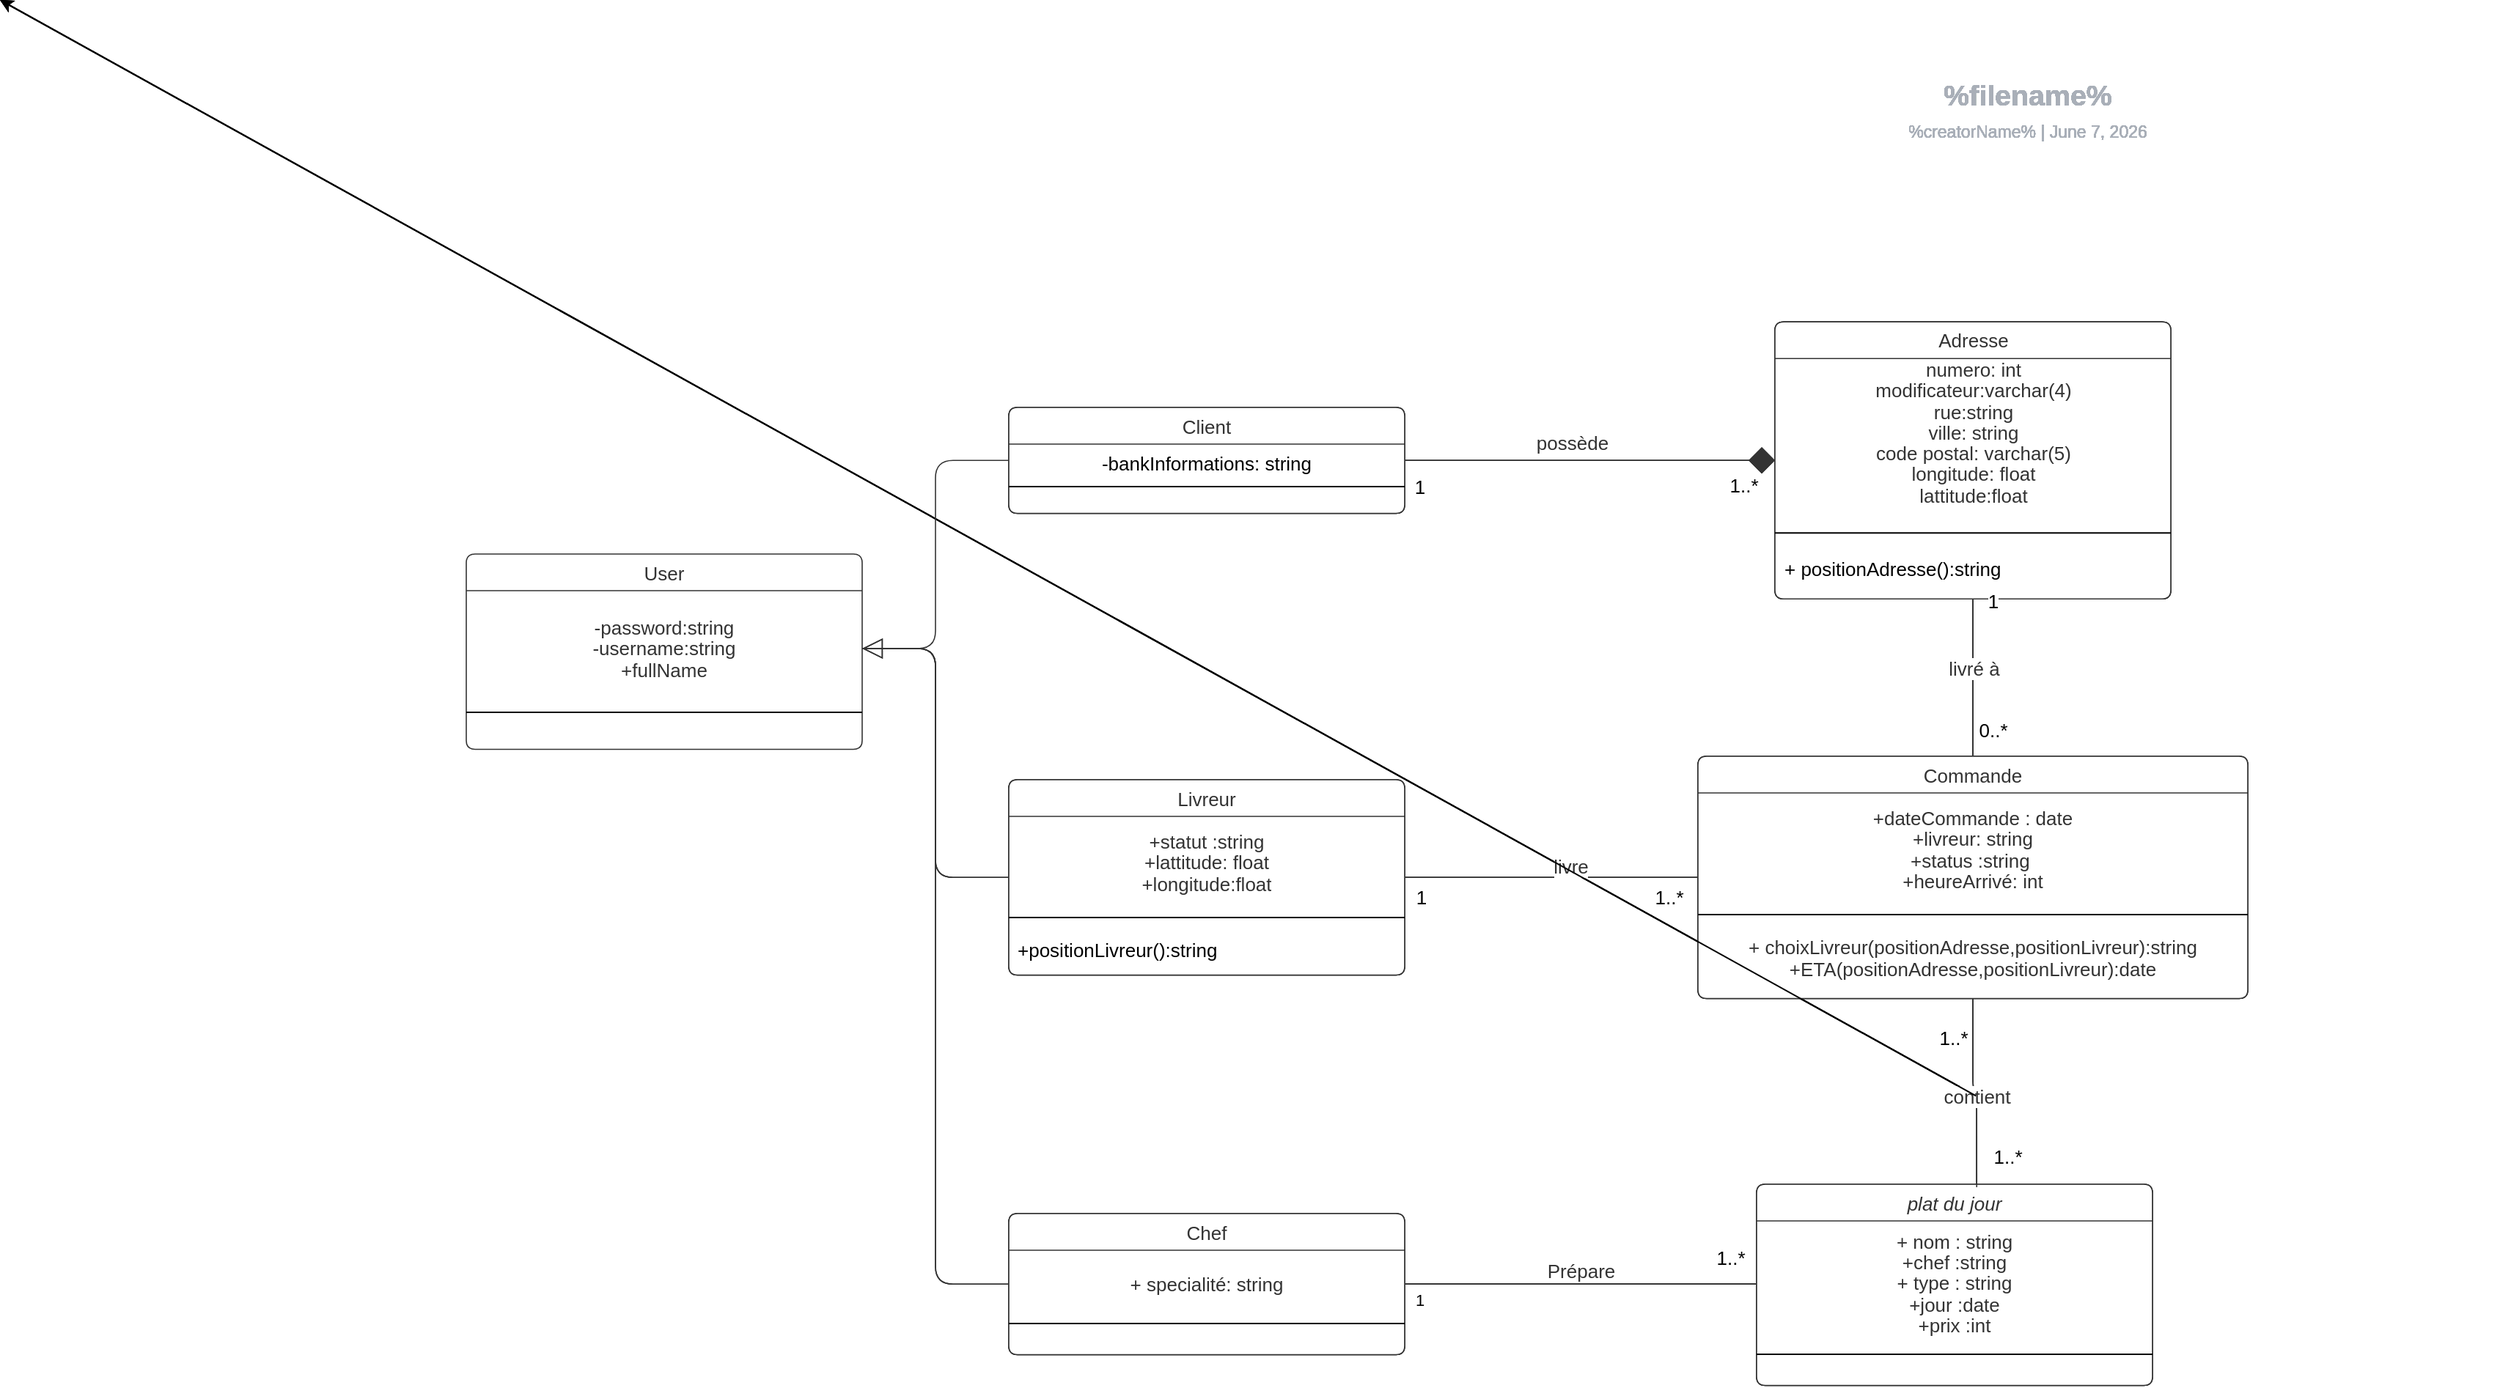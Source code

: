 <mxfile version="20.7.4" type="github">
  <diagram id="hdS_zrCQjjvmw232QyaX" name="Page-1">
    <mxGraphModel dx="1975" dy="1076" grid="1" gridSize="10" guides="1" tooltips="1" connect="1" arrows="1" fold="1" page="1" pageScale="1" pageWidth="827" pageHeight="1169" math="0" shadow="0">
      <root>
        <mxCell id="0" />
        <mxCell id="1" parent="0" />
        <mxCell id="U1_2OJh4UtTGv1gTS8dt-41" value="Chef" style="html=1;overflow=block;blockSpacing=1;swimlane;childLayout=stackLayout;horizontal=1;horizontalStack=0;resizeParent=1;resizeParentMax=0;resizeLast=0;collapsible=0;fontStyle=0;marginBottom=0;swimlaneFillColor=#ffffff;startSize=25;whiteSpace=wrap;fontSize=13;fontColor=#333333;align=center;spacing=0;strokeColor=#333333;strokeOpacity=100;fillOpacity=100;rounded=1;absoluteArcSize=1;arcSize=12;fillColor=#ffffff;strokeWidth=0.8;" parent="1" vertex="1">
          <mxGeometry x="680" y="820" width="270" height="96.25" as="geometry" />
        </mxCell>
        <mxCell id="U1_2OJh4UtTGv1gTS8dt-42" value="+ specialité: string" style="part=1;html=1;resizeHeight=0;strokeColor=none;fillColor=none;verticalAlign=middle;spacingLeft=4;spacingRight=4;overflow=hidden;rotatable=0;points=[[0,0.5],[1,0.5]];portConstraint=eastwest;swimlaneFillColor=#ffffff;strokeOpacity=100;fillOpacity=100;whiteSpace=wrap;fontSize=13;fontColor=#333333;align=center;" parent="U1_2OJh4UtTGv1gTS8dt-41" vertex="1">
          <mxGeometry y="25" width="270" height="46" as="geometry" />
        </mxCell>
        <mxCell id="U1_2OJh4UtTGv1gTS8dt-43" value="" style="line;strokeWidth=1;fillColor=none;align=left;verticalAlign=middle;spacingTop=-1;spacingLeft=3;spacingRight=3;rotatable=0;labelPosition=right;points=[];portConstraint=eastwest;" parent="U1_2OJh4UtTGv1gTS8dt-41" vertex="1">
          <mxGeometry y="71" width="270" height="8" as="geometry" />
        </mxCell>
        <mxCell id="U1_2OJh4UtTGv1gTS8dt-44" value="" style="part=1;html=1;resizeHeight=0;strokeColor=none;fillColor=none;verticalAlign=middle;spacingLeft=4;spacingRight=4;overflow=hidden;rotatable=0;points=[[0,0.5],[1,0.5]];portConstraint=eastwest;swimlaneFillColor=#ffffff;strokeOpacity=100;fillOpacity=100;whiteSpace=wrap;fontSize=13;align=center;" parent="U1_2OJh4UtTGv1gTS8dt-41" vertex="1">
          <mxGeometry y="79" width="270" height="17.25" as="geometry" />
        </mxCell>
        <UserObject label="" lucidchartObjectId="hbmcKppnz3ou" id="U1_2OJh4UtTGv1gTS8dt-45">
          <mxCell style="html=1;jettySize=18;whiteSpace=wrap;fontSize=13;strokeColor=#333333;strokeOpacity=100;strokeWidth=0.8;rounded=1;arcSize=24;edgeStyle=orthogonalEdgeStyle;startArrow=none;endArrow=none;" parent="1" source="U1_2OJh4UtTGv1gTS8dt-42" target="RWhxmAeCFr4lGcvdIDr7-95" edge="1">
            <mxGeometry width="100" height="100" relative="1" as="geometry">
              <Array as="points">
                <mxPoint x="1310" y="868" />
                <mxPoint x="1310" y="870" />
              </Array>
              <mxPoint x="1330" y="910" as="targetPoint" />
              <mxPoint x="1010" y="820" as="sourcePoint" />
            </mxGeometry>
          </mxCell>
        </UserObject>
        <mxCell id="U1_2OJh4UtTGv1gTS8dt-46" value="Prépare" style="text;html=1;resizable=0;labelBackgroundColor=default;align=center;verticalAlign=middle;fontColor=#333333;fontSize=13;" parent="U1_2OJh4UtTGv1gTS8dt-45" vertex="1">
          <mxGeometry relative="1" as="geometry">
            <mxPoint y="-9" as="offset" />
          </mxGeometry>
        </mxCell>
        <mxCell id="U1_2OJh4UtTGv1gTS8dt-48" value="1..*" style="text;html=1;resizable=0;labelBackgroundColor=default;align=center;verticalAlign=middle;fontSize=13;" parent="U1_2OJh4UtTGv1gTS8dt-45" vertex="1">
          <mxGeometry x="0.683" relative="1" as="geometry">
            <mxPoint x="20" y="-18" as="offset" />
          </mxGeometry>
        </mxCell>
        <mxCell id="RWhxmAeCFr4lGcvdIDr7-161" value="1" style="edgeLabel;html=1;align=center;verticalAlign=middle;resizable=0;points=[];" parent="U1_2OJh4UtTGv1gTS8dt-45" vertex="1" connectable="0">
          <mxGeometry x="-0.086" y="3" relative="1" as="geometry">
            <mxPoint x="-100" y="14" as="offset" />
          </mxGeometry>
        </mxCell>
        <mxCell id="1KbfCKK-a7wuh9zhNjNE-63" parent="1" />
        <mxCell id="1KbfCKK-a7wuh9zhNjNE-68" value="Client" style="html=1;overflow=block;blockSpacing=1;swimlane;childLayout=stackLayout;horizontal=1;horizontalStack=0;resizeParent=1;resizeParentMax=0;resizeLast=0;collapsible=0;fontStyle=0;marginBottom=0;swimlaneFillColor=#ffffff;startSize=25;whiteSpace=wrap;fontSize=13;fontColor=#333333;align=center;spacing=0;strokeColor=#333333;strokeOpacity=100;fillOpacity=100;rounded=1;absoluteArcSize=1;arcSize=12;fillColor=#ffffff;strokeWidth=0.8;" parent="1KbfCKK-a7wuh9zhNjNE-63" vertex="1">
          <mxGeometry x="680" y="270" width="270" height="72.25" as="geometry" />
        </mxCell>
        <mxCell id="1KbfCKK-a7wuh9zhNjNE-69" value="-bankInformations: string" style="part=1;html=1;resizeHeight=0;strokeColor=none;fillColor=none;verticalAlign=middle;spacingLeft=4;spacingRight=4;overflow=hidden;rotatable=0;points=[[0,0.5],[1,0.5]];portConstraint=eastwest;swimlaneFillColor=#ffffff;strokeOpacity=100;fillOpacity=100;whiteSpace=wrap;fontSize=13;align=center;" parent="1KbfCKK-a7wuh9zhNjNE-68" vertex="1">
          <mxGeometry y="25" width="270" height="25" as="geometry" />
        </mxCell>
        <mxCell id="1KbfCKK-a7wuh9zhNjNE-70" value="" style="line;strokeWidth=1;fillColor=none;align=left;verticalAlign=middle;spacingTop=-1;spacingLeft=3;spacingRight=3;rotatable=0;labelPosition=right;points=[];portConstraint=eastwest;" parent="1KbfCKK-a7wuh9zhNjNE-68" vertex="1">
          <mxGeometry y="50" width="270" height="8" as="geometry" />
        </mxCell>
        <mxCell id="1KbfCKK-a7wuh9zhNjNE-71" value="" style="part=1;html=1;resizeHeight=0;strokeColor=none;fillColor=none;verticalAlign=middle;spacingLeft=4;spacingRight=4;overflow=hidden;rotatable=0;points=[[0,0.5],[1,0.5]];portConstraint=eastwest;swimlaneFillColor=#ffffff;strokeOpacity=100;fillOpacity=100;whiteSpace=wrap;fontSize=13;align=center;" parent="1KbfCKK-a7wuh9zhNjNE-68" vertex="1">
          <mxGeometry y="58" width="270" height="14.25" as="geometry" />
        </mxCell>
        <mxCell id="1KbfCKK-a7wuh9zhNjNE-64" value="" style="group;dropTarget=0;pointerEvents=0;" parent="1KbfCKK-a7wuh9zhNjNE-63" vertex="1">
          <mxGeometry x="1055" y="40" width="640" height="44" as="geometry" />
        </mxCell>
        <UserObject label="%filename%" placeholders="1" lucidchartObjectId="kWBYl.rsL5rs" id="1KbfCKK-a7wuh9zhNjNE-65">
          <mxCell style="points=[[0.062,0.967,0],[0.946,0.967,0]];html=1;overflow=block;blockSpacing=1;whiteSpace=wrap;fontSize=19.7;fontColor=#a9afb8;fontStyle=1;align=center;spacingLeft=7;spacingRight=7;spacingTop=2;spacing=3;strokeOpacity=0;fillOpacity=0;rounded=1;absoluteArcSize=1;arcSize=12;fillColor=#ffffff;strokeWidth=1.5;" parent="1KbfCKK-a7wuh9zhNjNE-64" vertex="1">
            <mxGeometry width="640" height="31" as="geometry" />
          </mxCell>
        </UserObject>
        <UserObject label="%creatorName%  |  %date{mmmm d, yyyy}%" placeholders="1" lucidchartObjectId="kWBYolvidEkw" id="1KbfCKK-a7wuh9zhNjNE-66">
          <mxCell style="html=1;overflow=block;blockSpacing=1;whiteSpace=wrap;fontSize=11.5;fontColor=#a9afb8;align=center;spacingLeft=7;spacingRight=7;spacingTop=2;spacing=3;strokeOpacity=0;fillOpacity=0;rounded=1;absoluteArcSize=1;arcSize=12;fillColor=#ffffff;strokeWidth=1.5;" parent="1KbfCKK-a7wuh9zhNjNE-64" vertex="1">
            <mxGeometry y="30" width="640" height="14" as="geometry" />
          </mxCell>
        </UserObject>
        <mxCell id="RWhxmAeCFr4lGcvdIDr7-3" parent="1" />
        <mxCell id="RWhxmAeCFr4lGcvdIDr7-46" parent="RWhxmAeCFr4lGcvdIDr7-3" />
        <mxCell id="RWhxmAeCFr4lGcvdIDr7-74" value="" style="group;dropTarget=0;pointerEvents=0;" parent="RWhxmAeCFr4lGcvdIDr7-46" vertex="1">
          <mxGeometry x="1055" y="40" width="640" height="44" as="geometry" />
        </mxCell>
        <UserObject label="%filename%" placeholders="1" lucidchartObjectId="kWBYl.rsL5rs" id="RWhxmAeCFr4lGcvdIDr7-75">
          <mxCell style="points=[[0.062,0.967,0],[0.946,0.967,0]];html=1;overflow=block;blockSpacing=1;whiteSpace=wrap;fontSize=19.7;fontColor=#a9afb8;fontStyle=1;align=center;spacingLeft=7;spacingRight=7;spacingTop=2;spacing=3;strokeOpacity=0;fillOpacity=0;rounded=1;absoluteArcSize=1;arcSize=12;fillColor=#ffffff;strokeWidth=1.5;" parent="RWhxmAeCFr4lGcvdIDr7-74" vertex="1">
            <mxGeometry width="640" height="31" as="geometry" />
          </mxCell>
        </UserObject>
        <UserObject label="%creatorName%  |  %date{mmmm d, yyyy}%" placeholders="1" lucidchartObjectId="kWBYolvidEkw" id="RWhxmAeCFr4lGcvdIDr7-76">
          <mxCell style="html=1;overflow=block;blockSpacing=1;whiteSpace=wrap;fontSize=11.5;fontColor=#a9afb8;align=center;spacingLeft=7;spacingRight=7;spacingTop=2;spacing=3;strokeOpacity=0;fillOpacity=0;rounded=1;absoluteArcSize=1;arcSize=12;fillColor=#ffffff;strokeWidth=1.5;" parent="RWhxmAeCFr4lGcvdIDr7-74" vertex="1">
            <mxGeometry y="30" width="640" height="14" as="geometry" />
          </mxCell>
        </UserObject>
        <mxCell id="RWhxmAeCFr4lGcvdIDr7-82" parent="1" />
        <mxCell id="RWhxmAeCFr4lGcvdIDr7-91" value="Livreur" style="html=1;overflow=block;blockSpacing=1;swimlane;childLayout=stackLayout;horizontal=1;horizontalStack=0;resizeParent=1;resizeParentMax=0;resizeLast=0;collapsible=0;fontStyle=0;marginBottom=0;swimlaneFillColor=#ffffff;startSize=25;whiteSpace=wrap;fontSize=13;fontColor=#333333;align=center;spacing=0;strokeColor=#333333;strokeOpacity=100;fillOpacity=100;rounded=1;absoluteArcSize=1;arcSize=12;fillColor=#ffffff;strokeWidth=0.8;" parent="RWhxmAeCFr4lGcvdIDr7-82" vertex="1">
          <mxGeometry x="680" y="524" width="270" height="133.25" as="geometry" />
        </mxCell>
        <mxCell id="RWhxmAeCFr4lGcvdIDr7-92" value="&lt;div style=&quot;display: flex; justify-content: center; text-align: center; align-items: baseline; font-size: 0; line-height: 1.25;margin-top: -2px;&quot;&gt;&lt;span&gt;&lt;span style=&quot;font-size:13px;color:#333333;&quot;&gt;+statut :string&lt;br&gt;&lt;/span&gt;&lt;/span&gt;&lt;/div&gt;&lt;div style=&quot;display: flex; justify-content: center; text-align: center; align-items: baseline; font-size: 0; line-height: 1.25;margin-top: -2px;&quot;&gt;&lt;span&gt;&lt;span style=&quot;font-size:13px;color:#333333;&quot;&gt;+lattitude: float&lt;br&gt;&lt;/span&gt;&lt;/span&gt;&lt;/div&gt;&lt;div style=&quot;display: flex; justify-content: center; text-align: center; align-items: baseline; font-size: 0; line-height: 1.25;margin-top: -2px;&quot;&gt;&lt;span&gt;&lt;span style=&quot;font-size:13px;color:#333333;&quot;&gt;+longitude:float&lt;/span&gt;&lt;/span&gt;&lt;/div&gt;" style="part=1;html=1;resizeHeight=0;strokeColor=none;fillColor=none;verticalAlign=middle;spacingLeft=4;spacingRight=4;overflow=hidden;rotatable=0;points=[[0,0.5],[1,0.5]];portConstraint=eastwest;swimlaneFillColor=#ffffff;strokeOpacity=100;fillOpacity=100;whiteSpace=wrap;fontSize=13;fontColor=#333333;align=center;" parent="RWhxmAeCFr4lGcvdIDr7-91" vertex="1">
          <mxGeometry y="25" width="270" height="65" as="geometry" />
        </mxCell>
        <mxCell id="RWhxmAeCFr4lGcvdIDr7-93" value="" style="line;strokeWidth=1;fillColor=none;align=left;verticalAlign=middle;spacingTop=-1;spacingLeft=3;spacingRight=3;rotatable=0;labelPosition=right;points=[];portConstraint=eastwest;" parent="RWhxmAeCFr4lGcvdIDr7-91" vertex="1">
          <mxGeometry y="90" width="270" height="8" as="geometry" />
        </mxCell>
        <mxCell id="RWhxmAeCFr4lGcvdIDr7-94" value="+positionLivreur():string" style="part=1;resizeHeight=0;strokeColor=none;fillColor=none;align=left;verticalAlign=middle;spacingLeft=4;spacingRight=4;rotatable=0;points=[[0,0.5],[1,0.5]];portConstraint=eastwest;swimlaneFillColor=#ffffff;strokeOpacity=100;fillOpacity=100;whiteSpace=wrap;overflow=block;blockSpacing=1;html=1;fontSize=13;" parent="RWhxmAeCFr4lGcvdIDr7-91" vertex="1">
          <mxGeometry y="98" width="270" height="35.25" as="geometry" />
        </mxCell>
        <mxCell id="RWhxmAeCFr4lGcvdIDr7-95" value="plat du jour" style="html=1;overflow=block;blockSpacing=1;swimlane;childLayout=stackLayout;horizontal=1;horizontalStack=0;resizeParent=1;resizeParentMax=0;resizeLast=0;collapsible=0;marginBottom=0;swimlaneFillColor=#ffffff;startSize=25;whiteSpace=wrap;fontSize=13;fontColor=#333333;fontStyle=2;align=center;spacing=0;strokeColor=#333333;strokeOpacity=100;fillOpacity=100;rounded=1;absoluteArcSize=1;arcSize=12;fillColor=#ffffff;strokeWidth=0.8;" parent="RWhxmAeCFr4lGcvdIDr7-82" vertex="1">
          <mxGeometry x="1190" y="800" width="270" height="137.25" as="geometry" />
        </mxCell>
        <mxCell id="RWhxmAeCFr4lGcvdIDr7-96" value="&lt;div style=&quot;display: flex; justify-content: center; text-align: center; align-items: baseline; font-size: 0; line-height: 1.25;margin-top: -2px;&quot;&gt;&lt;span&gt;&lt;span style=&quot;font-size:13px;color:#333333;&quot;&gt;+ nom : string&#xa;&lt;/span&gt;&lt;/span&gt;&lt;/div&gt;&lt;div style=&quot;display: flex; justify-content: center; text-align: center; align-items: baseline; font-size: 0; line-height: 1.25;margin-top: -2px;&quot;&gt;&lt;span&gt;&lt;span style=&quot;font-size:13px;color:#333333;&quot;&gt;+chef :string&#xa;&lt;/span&gt;&lt;/span&gt;&lt;/div&gt;&lt;div style=&quot;display: flex; justify-content: center; text-align: center; align-items: baseline; font-size: 0; line-height: 1.25;margin-top: -2px;&quot;&gt;&lt;span&gt;&lt;span style=&quot;font-size:13px;color:#333333;&quot;&gt;+ type : string&#xa;&lt;/span&gt;&lt;/span&gt;&lt;/div&gt;&lt;div style=&quot;display: flex; justify-content: center; text-align: center; align-items: baseline; font-size: 0; line-height: 1.25;margin-top: -2px;&quot;&gt;&lt;span&gt;&lt;span style=&quot;font-size:13px;color:#333333;&quot;&gt;+jour :date&#xa;&lt;/span&gt;&lt;/span&gt;&lt;/div&gt;&lt;div style=&quot;display: flex; justify-content: center; text-align: center; align-items: baseline; font-size: 0; line-height: 1.25;margin-top: -2px;&quot;&gt;&lt;span&gt;&lt;span style=&quot;font-size:13px;color:#333333;&quot;&gt;+prix :int&lt;/span&gt;&lt;/span&gt;&lt;/div&gt;" style="part=1;html=1;resizeHeight=0;strokeColor=none;fillColor=none;verticalAlign=middle;spacingLeft=4;spacingRight=4;overflow=hidden;rotatable=0;points=[[0,0.5],[1,0.5]];portConstraint=eastwest;swimlaneFillColor=#ffffff;strokeOpacity=100;fillOpacity=100;whiteSpace=wrap;fontSize=13;fontColor=#333333;align=center;" parent="RWhxmAeCFr4lGcvdIDr7-95" vertex="1">
          <mxGeometry y="25" width="270" height="87" as="geometry" />
        </mxCell>
        <mxCell id="RWhxmAeCFr4lGcvdIDr7-97" value="" style="line;strokeWidth=1;fillColor=none;align=left;verticalAlign=middle;spacingTop=-1;spacingLeft=3;spacingRight=3;rotatable=0;labelPosition=right;points=[];portConstraint=eastwest;" parent="RWhxmAeCFr4lGcvdIDr7-95" vertex="1">
          <mxGeometry y="112" width="270" height="8" as="geometry" />
        </mxCell>
        <mxCell id="RWhxmAeCFr4lGcvdIDr7-98" value="" style="part=1;resizeHeight=0;strokeColor=none;fillColor=none;align=left;verticalAlign=middle;spacingLeft=4;spacingRight=4;rotatable=0;points=[[0,0.5],[1,0.5]];portConstraint=eastwest;swimlaneFillColor=#ffffff;strokeOpacity=100;fillOpacity=100;whiteSpace=wrap;overflow=block;blockSpacing=1;html=1;fontSize=13;" parent="RWhxmAeCFr4lGcvdIDr7-95" vertex="1">
          <mxGeometry y="120" width="270" height="17.25" as="geometry" />
        </mxCell>
        <mxCell id="RWhxmAeCFr4lGcvdIDr7-99" value="Commande" style="html=1;overflow=block;blockSpacing=1;swimlane;childLayout=stackLayout;horizontal=1;horizontalStack=0;resizeParent=1;resizeParentMax=0;resizeLast=0;collapsible=0;fontStyle=0;marginBottom=0;swimlaneFillColor=#ffffff;startSize=25;whiteSpace=wrap;fontSize=13;fontColor=#333333;align=center;spacing=0;strokeColor=#333333;strokeOpacity=100;fillOpacity=100;rounded=1;absoluteArcSize=1;arcSize=12;fillColor=#ffffff;strokeWidth=0.8;" parent="RWhxmAeCFr4lGcvdIDr7-82" vertex="1">
          <mxGeometry x="1150" y="508" width="375" height="165.25" as="geometry" />
        </mxCell>
        <mxCell id="RWhxmAeCFr4lGcvdIDr7-100" value="&lt;div style=&quot;display: flex; justify-content: center; text-align: center; align-items: baseline; font-size: 0; line-height: 1.25;margin-top: -2px;&quot;&gt;&lt;span&gt;&lt;span style=&quot;font-size:13px;color:#333333;&quot;&gt;+dateCommande : date&lt;br&gt;&lt;/span&gt;&lt;/span&gt;&lt;/div&gt;&lt;div style=&quot;display: flex; justify-content: center; text-align: center; align-items: baseline; font-size: 0; line-height: 1.25;margin-top: -2px;&quot;&gt;&lt;span&gt;&lt;span style=&quot;font-size:13px;color:#333333;&quot;&gt;+livreur: string&lt;br&gt;&lt;/span&gt;&lt;/span&gt;&lt;/div&gt;&lt;div style=&quot;display: flex; justify-content: center; text-align: center; align-items: baseline; font-size: 0; line-height: 1.25;margin-top: -2px;&quot;&gt;&lt;span&gt;&lt;span style=&quot;font-size:13px;color:#333333;&quot;&gt;+status :string&amp;nbsp;&lt;br&gt;&lt;/span&gt;&lt;/span&gt;&lt;/div&gt;&lt;div style=&quot;display: flex; justify-content: center; text-align: center; align-items: baseline; font-size: 0; line-height: 1.25;margin-top: -2px;&quot;&gt;&lt;span&gt;&lt;span style=&quot;font-size:13px;color:#333333;&quot;&gt;+heureArrivé: int&lt;/span&gt;&lt;/span&gt;&lt;/div&gt;" style="part=1;html=1;resizeHeight=0;strokeColor=none;fillColor=none;verticalAlign=middle;spacingLeft=4;spacingRight=4;overflow=hidden;rotatable=0;points=[[0,0.5],[1,0.5]];portConstraint=eastwest;swimlaneFillColor=#ffffff;strokeOpacity=100;fillOpacity=100;whiteSpace=wrap;fontSize=13;fontColor=#333333;align=center;" parent="RWhxmAeCFr4lGcvdIDr7-99" vertex="1">
          <mxGeometry y="25" width="375" height="79" as="geometry" />
        </mxCell>
        <mxCell id="RWhxmAeCFr4lGcvdIDr7-101" value="" style="line;strokeWidth=1;fillColor=none;align=left;verticalAlign=middle;spacingTop=-1;spacingLeft=3;spacingRight=3;rotatable=0;labelPosition=right;points=[];portConstraint=eastwest;" parent="RWhxmAeCFr4lGcvdIDr7-99" vertex="1">
          <mxGeometry y="104" width="375" height="8" as="geometry" />
        </mxCell>
        <mxCell id="RWhxmAeCFr4lGcvdIDr7-102" value="&lt;div style=&quot;display: flex; justify-content: center; text-align: center; align-items: baseline; font-size: 0; line-height: 1.25;margin-top: -2px;&quot;&gt;&lt;span&gt;&lt;span style=&quot;font-size:13px;color:#333333;&quot;&gt;+ choixLivreur(positionAdresse,positionLivreur):string&#xa;&lt;/span&gt;&lt;/span&gt;&lt;/div&gt;&lt;div style=&quot;display: flex; justify-content: center; text-align: center; align-items: baseline; font-size: 0; line-height: 1.25;margin-top: -2px;&quot;&gt;&lt;span&gt;&lt;span style=&quot;font-size:13px;color:#333333;&quot;&gt;+ETA(positionAdresse,positionLivreur):date&lt;/span&gt;&lt;/span&gt;&lt;/div&gt;" style="part=1;resizeHeight=0;strokeColor=none;fillColor=none;align=left;verticalAlign=middle;spacingLeft=4;spacingRight=4;rotatable=0;points=[[0,0.5],[1,0.5]];portConstraint=eastwest;swimlaneFillColor=#ffffff;strokeOpacity=100;fillOpacity=100;whiteSpace=wrap;overflow=block;blockSpacing=1;html=1;fontSize=13;" parent="RWhxmAeCFr4lGcvdIDr7-99" vertex="1">
          <mxGeometry y="112" width="375" height="53.25" as="geometry" />
        </mxCell>
        <UserObject label="" lucidchartObjectId="a3lcvIBLx3UH" id="RWhxmAeCFr4lGcvdIDr7-103">
          <mxCell style="html=1;jettySize=18;whiteSpace=wrap;fontSize=13;strokeColor=#333333;strokeOpacity=100;strokeWidth=0.8;rounded=1;arcSize=24;edgeStyle=orthogonalEdgeStyle;startArrow=none;endArrow=none;" parent="RWhxmAeCFr4lGcvdIDr7-82" source="RWhxmAeCFr4lGcvdIDr7-91" target="RWhxmAeCFr4lGcvdIDr7-99" edge="1">
            <mxGeometry width="100" height="100" relative="1" as="geometry">
              <Array as="points" />
            </mxGeometry>
          </mxCell>
        </UserObject>
        <mxCell id="RWhxmAeCFr4lGcvdIDr7-104" value="livre" style="text;html=1;resizable=0;labelBackgroundColor=default;align=center;verticalAlign=middle;fontColor=#333333;fontSize=13;" parent="RWhxmAeCFr4lGcvdIDr7-103" vertex="1">
          <mxGeometry relative="1" as="geometry">
            <mxPoint x="13" y="-8" as="offset" />
          </mxGeometry>
        </mxCell>
        <mxCell id="RWhxmAeCFr4lGcvdIDr7-105" value="1" style="text;html=1;resizable=0;labelBackgroundColor=default;align=center;verticalAlign=middle;fontSize=13;" parent="RWhxmAeCFr4lGcvdIDr7-103" vertex="1">
          <mxGeometry x="-0.915" relative="1" as="geometry">
            <mxPoint x="2" y="13" as="offset" />
          </mxGeometry>
        </mxCell>
        <mxCell id="RWhxmAeCFr4lGcvdIDr7-106" value="1..*" style="text;html=1;resizable=0;labelBackgroundColor=default;align=center;verticalAlign=middle;fontSize=13;" parent="RWhxmAeCFr4lGcvdIDr7-103" vertex="1">
          <mxGeometry x="0.928" relative="1" as="geometry">
            <mxPoint x="-13" y="13" as="offset" />
          </mxGeometry>
        </mxCell>
        <UserObject label="" lucidchartObjectId="R4lc5TQhlQKx" id="RWhxmAeCFr4lGcvdIDr7-107">
          <mxCell style="html=1;jettySize=18;whiteSpace=wrap;fontSize=13;strokeColor=#333333;strokeOpacity=100;strokeWidth=0.8;rounded=1;arcSize=24;edgeStyle=orthogonalEdgeStyle;startArrow=none;endArrow=none;entryX=0.556;entryY=0.015;entryDx=0;entryDy=0;entryPerimeter=0;" parent="RWhxmAeCFr4lGcvdIDr7-82" source="RWhxmAeCFr4lGcvdIDr7-99" target="RWhxmAeCFr4lGcvdIDr7-95" edge="1">
            <mxGeometry x="0.264" y="-10" width="100" height="100" relative="1" as="geometry">
              <Array as="points" />
              <mxPoint x="1670" y="740" as="targetPoint" />
              <mxPoint as="offset" />
            </mxGeometry>
          </mxCell>
        </UserObject>
        <mxCell id="RWhxmAeCFr4lGcvdIDr7-108" value="contient" style="text;html=1;resizable=0;labelBackgroundColor=default;align=center;verticalAlign=middle;fontColor=#333333;fontSize=13;" parent="RWhxmAeCFr4lGcvdIDr7-107" vertex="1">
          <mxGeometry relative="1" as="geometry">
            <mxPoint y="3" as="offset" />
          </mxGeometry>
        </mxCell>
        <mxCell id="RWhxmAeCFr4lGcvdIDr7-109" value="1..*" style="text;html=1;resizable=0;labelBackgroundColor=default;align=center;verticalAlign=middle;fontSize=13;" parent="RWhxmAeCFr4lGcvdIDr7-107" vertex="1">
          <mxGeometry x="-0.794" relative="1" as="geometry">
            <mxPoint x="-14" y="13" as="offset" />
          </mxGeometry>
        </mxCell>
        <mxCell id="RWhxmAeCFr4lGcvdIDr7-110" value="1..*" style="text;html=1;resizable=0;labelBackgroundColor=default;align=center;verticalAlign=middle;fontSize=13;" parent="RWhxmAeCFr4lGcvdIDr7-107" vertex="1">
          <mxGeometry x="0.727" relative="1" as="geometry">
            <mxPoint x="21" y="-3" as="offset" />
          </mxGeometry>
        </mxCell>
        <mxCell id="RWhxmAeCFr4lGcvdIDr7-204" style="edgeStyle=orthogonalEdgeStyle;rounded=0;orthogonalLoop=1;jettySize=auto;html=1;exitX=0;exitY=0;exitDx=0;exitDy=0;" parent="RWhxmAeCFr4lGcvdIDr7-107" source="RWhxmAeCFr4lGcvdIDr7-108" target="RWhxmAeCFr4lGcvdIDr7-162" edge="1">
          <mxGeometry relative="1" as="geometry" />
        </mxCell>
        <mxCell id="RWhxmAeCFr4lGcvdIDr7-125" parent="RWhxmAeCFr4lGcvdIDr7-82" />
        <mxCell id="RWhxmAeCFr4lGcvdIDr7-153" value="" style="group;dropTarget=0;pointerEvents=0;" parent="RWhxmAeCFr4lGcvdIDr7-125" vertex="1">
          <mxGeometry x="1055" y="40" width="640" height="44" as="geometry" />
        </mxCell>
        <UserObject label="%filename%" placeholders="1" lucidchartObjectId="kWBYl.rsL5rs" id="RWhxmAeCFr4lGcvdIDr7-154">
          <mxCell style="points=[[0.062,0.967,0],[0.946,0.967,0]];html=1;overflow=block;blockSpacing=1;whiteSpace=wrap;fontSize=19.7;fontColor=#a9afb8;fontStyle=1;align=center;spacingLeft=7;spacingRight=7;spacingTop=2;spacing=3;strokeOpacity=0;fillOpacity=0;rounded=1;absoluteArcSize=1;arcSize=12;fillColor=#ffffff;strokeWidth=1.5;" parent="RWhxmAeCFr4lGcvdIDr7-153" vertex="1">
            <mxGeometry width="640" height="31" as="geometry" />
          </mxCell>
        </UserObject>
        <UserObject label="%creatorName%  |  %date{mmmm d, yyyy}%" placeholders="1" lucidchartObjectId="kWBYolvidEkw" id="RWhxmAeCFr4lGcvdIDr7-155">
          <mxCell style="html=1;overflow=block;blockSpacing=1;whiteSpace=wrap;fontSize=11.5;fontColor=#a9afb8;align=center;spacingLeft=7;spacingRight=7;spacingTop=2;spacing=3;strokeOpacity=0;fillOpacity=0;rounded=1;absoluteArcSize=1;arcSize=12;fillColor=#ffffff;strokeWidth=1.5;" parent="RWhxmAeCFr4lGcvdIDr7-153" vertex="1">
            <mxGeometry y="30" width="640" height="14" as="geometry" />
          </mxCell>
        </UserObject>
        <UserObject label="" lucidchartObjectId="TWlcJLq8VH~c" id="RWhxmAeCFr4lGcvdIDr7-87">
          <mxCell style="html=1;jettySize=18;whiteSpace=wrap;fontSize=13;strokeColor=#333333;strokeOpacity=100;strokeWidth=0.8;rounded=1;arcSize=24;edgeStyle=orthogonalEdgeStyle;startArrow=diamond;startFill=1;startSize=16;endArrow=none;" parent="1" source="RWhxmAeCFr4lGcvdIDr7-206" target="1KbfCKK-a7wuh9zhNjNE-68" edge="1">
            <mxGeometry width="100" height="100" relative="1" as="geometry">
              <Array as="points" />
              <mxPoint x="960" y="292" as="targetPoint" />
              <mxPoint x="1140" y="360" as="sourcePoint" />
            </mxGeometry>
          </mxCell>
        </UserObject>
        <mxCell id="RWhxmAeCFr4lGcvdIDr7-88" value="possède" style="text;html=1;resizable=0;labelBackgroundColor=default;align=center;verticalAlign=middle;fontColor=#333333;fontSize=13;" parent="RWhxmAeCFr4lGcvdIDr7-87" vertex="1">
          <mxGeometry x="0.119" relative="1" as="geometry">
            <mxPoint x="3" y="-12" as="offset" />
          </mxGeometry>
        </mxCell>
        <mxCell id="RWhxmAeCFr4lGcvdIDr7-89" value="1..*" style="text;html=1;resizable=0;labelBackgroundColor=default;align=center;verticalAlign=middle;fontSize=13;" parent="RWhxmAeCFr4lGcvdIDr7-87" vertex="1">
          <mxGeometry x="-1" relative="1" as="geometry">
            <mxPoint x="-22" y="17" as="offset" />
          </mxGeometry>
        </mxCell>
        <mxCell id="RWhxmAeCFr4lGcvdIDr7-90" value="1" style="text;html=1;resizable=0;labelBackgroundColor=default;align=center;verticalAlign=middle;fontSize=13;" parent="RWhxmAeCFr4lGcvdIDr7-87" vertex="1">
          <mxGeometry x="1" relative="1" as="geometry">
            <mxPoint x="10" y="18" as="offset" />
          </mxGeometry>
        </mxCell>
        <mxCell id="RWhxmAeCFr4lGcvdIDr7-162" parent="1" />
        <mxCell id="RWhxmAeCFr4lGcvdIDr7-192" parent="RWhxmAeCFr4lGcvdIDr7-162" />
        <mxCell id="RWhxmAeCFr4lGcvdIDr7-197" value="" style="group;dropTarget=0;pointerEvents=0;" parent="RWhxmAeCFr4lGcvdIDr7-192" vertex="1">
          <mxGeometry x="1055" y="40" width="640" height="44" as="geometry" />
        </mxCell>
        <UserObject label="%filename%" placeholders="1" lucidchartObjectId="kWBYl.rsL5rs" id="RWhxmAeCFr4lGcvdIDr7-198">
          <mxCell style="points=[[0.062,0.967,0],[0.946,0.967,0]];html=1;overflow=block;blockSpacing=1;whiteSpace=wrap;fontSize=19.7;fontColor=#a9afb8;fontStyle=1;align=center;spacingLeft=7;spacingRight=7;spacingTop=2;spacing=3;strokeOpacity=0;fillOpacity=0;rounded=1;absoluteArcSize=1;arcSize=12;fillColor=#ffffff;strokeWidth=1.5;" parent="RWhxmAeCFr4lGcvdIDr7-197" vertex="1">
            <mxGeometry width="640" height="31" as="geometry" />
          </mxCell>
        </UserObject>
        <UserObject label="%creatorName%  |  %date{mmmm d, yyyy}%" placeholders="1" lucidchartObjectId="kWBYolvidEkw" id="RWhxmAeCFr4lGcvdIDr7-199">
          <mxCell style="html=1;overflow=block;blockSpacing=1;whiteSpace=wrap;fontSize=11.5;fontColor=#a9afb8;align=center;spacingLeft=7;spacingRight=7;spacingTop=2;spacing=3;strokeOpacity=0;fillOpacity=0;rounded=1;absoluteArcSize=1;arcSize=12;fillColor=#ffffff;strokeWidth=1.5;" parent="RWhxmAeCFr4lGcvdIDr7-197" vertex="1">
            <mxGeometry y="30" width="640" height="14" as="geometry" />
          </mxCell>
        </UserObject>
        <mxCell id="RWhxmAeCFr4lGcvdIDr7-205" parent="1" />
        <mxCell id="RWhxmAeCFr4lGcvdIDr7-206" value="Adresse" style="html=1;overflow=block;blockSpacing=1;swimlane;childLayout=stackLayout;horizontal=1;horizontalStack=0;resizeParent=1;resizeParentMax=0;resizeLast=0;collapsible=0;fontStyle=0;marginBottom=0;swimlaneFillColor=#ffffff;startSize=25;whiteSpace=wrap;fontSize=13;fontColor=#333333;align=center;spacing=0;strokeColor=#333333;strokeOpacity=100;fillOpacity=100;rounded=1;absoluteArcSize=1;arcSize=12;fillColor=#ffffff;strokeWidth=0.8;" parent="RWhxmAeCFr4lGcvdIDr7-205" vertex="1">
          <mxGeometry x="1202.5" y="211.63" width="270" height="189" as="geometry" />
        </mxCell>
        <mxCell id="RWhxmAeCFr4lGcvdIDr7-207" value="&lt;div style=&quot;display: flex; justify-content: center; text-align: center; align-items: baseline; font-size: 0; line-height: 1.25;margin-top: -2px;&quot;&gt;&lt;span&gt;&lt;span style=&quot;font-size:13px;color:#333333;&quot;&gt;numero: int&#xa;&lt;/span&gt;&lt;/span&gt;&lt;/div&gt;&lt;div style=&quot;display: flex; justify-content: center; text-align: center; align-items: baseline; font-size: 0; line-height: 1.25;margin-top: -2px;&quot;&gt;&lt;span&gt;&lt;span style=&quot;font-size:13px;color:#333333;&quot;&gt;modificateur:varchar(4)&#xa;&lt;/span&gt;&lt;/span&gt;&lt;/div&gt;&lt;div style=&quot;display: flex; justify-content: center; text-align: center; align-items: baseline; font-size: 0; line-height: 1.25;margin-top: -2px;&quot;&gt;&lt;span&gt;&lt;span style=&quot;font-size:13px;color:#333333;&quot;&gt;rue:string&#xa;&lt;/span&gt;&lt;/span&gt;&lt;/div&gt;&lt;div style=&quot;display: flex; justify-content: center; text-align: center; align-items: baseline; font-size: 0; line-height: 1.25;margin-top: -2px;&quot;&gt;&lt;span&gt;&lt;span style=&quot;font-size:13px;color:#333333;&quot;&gt;ville: string&#xa;&lt;/span&gt;&lt;/span&gt;&lt;/div&gt;&lt;div style=&quot;display: flex; justify-content: center; text-align: center; align-items: baseline; font-size: 0; line-height: 1.25;margin-top: -2px;&quot;&gt;&lt;span&gt;&lt;span style=&quot;font-size:13px;color:#333333;&quot;&gt;code postal: varchar(5)&#xa;&lt;/span&gt;&lt;/span&gt;&lt;/div&gt;&lt;div style=&quot;display: flex; justify-content: center; text-align: center; align-items: baseline; font-size: 0; line-height: 1.25;margin-top: -2px;&quot;&gt;&lt;span&gt;&lt;span style=&quot;font-size:13px;color:#333333;&quot;&gt;longitude: float&#xa;&lt;/span&gt;&lt;/span&gt;&lt;/div&gt;&lt;div style=&quot;display: flex; justify-content: center; text-align: center; align-items: baseline; font-size: 0; line-height: 1.25;margin-top: -2px;&quot;&gt;&lt;span&gt;&lt;span style=&quot;font-size:13px;color:#333333;&quot;&gt;lattitude:float&#xa;&lt;/span&gt;&lt;/span&gt;&lt;/div&gt;&lt;div style=&quot;display: flex; justify-content: center; text-align: center; align-items: baseline; font-size: 0; line-height: 1.25;margin-top: -2px;&quot;&gt;&lt;span&gt;&lt;span style=&quot;font-size:13px;color:#333333;&quot;&gt;&#xa;&lt;/span&gt;&lt;/span&gt;&lt;/div&gt;&lt;div style=&quot;display: flex; justify-content: center; text-align: center; align-items: baseline; font-size: 0; line-height: 1.25;margin-top: -2px;&quot;&gt;&lt;span&gt;&lt;/span&gt;&lt;/div&gt;" style="part=1;html=1;resizeHeight=0;strokeColor=none;fillColor=none;verticalAlign=middle;spacingLeft=4;spacingRight=4;overflow=hidden;rotatable=0;points=[[0,0.5],[1,0.5]];portConstraint=eastwest;swimlaneFillColor=#ffffff;strokeOpacity=100;fillOpacity=100;whiteSpace=wrap;fontSize=13;fontColor=#333333;align=center;" parent="RWhxmAeCFr4lGcvdIDr7-206" vertex="1">
          <mxGeometry y="25" width="270" height="115" as="geometry" />
        </mxCell>
        <mxCell id="RWhxmAeCFr4lGcvdIDr7-208" value="" style="line;strokeWidth=1;fillColor=none;align=left;verticalAlign=middle;spacingTop=-1;spacingLeft=3;spacingRight=3;rotatable=0;labelPosition=right;points=[];portConstraint=eastwest;" parent="RWhxmAeCFr4lGcvdIDr7-206" vertex="1">
          <mxGeometry y="140" width="270" height="8" as="geometry" />
        </mxCell>
        <mxCell id="RWhxmAeCFr4lGcvdIDr7-209" value="+ positionAdresse():string" style="part=1;resizeHeight=0;strokeColor=none;fillColor=none;align=left;verticalAlign=middle;spacingLeft=4;spacingRight=4;rotatable=0;points=[[0,0.5],[1,0.5]];portConstraint=eastwest;swimlaneFillColor=#ffffff;strokeOpacity=100;fillOpacity=100;whiteSpace=wrap;overflow=block;blockSpacing=1;html=1;fontSize=13;" parent="RWhxmAeCFr4lGcvdIDr7-206" vertex="1">
          <mxGeometry y="148" width="270" height="41" as="geometry" />
        </mxCell>
        <mxCell id="RWhxmAeCFr4lGcvdIDr7-234" parent="RWhxmAeCFr4lGcvdIDr7-205" />
        <mxCell id="RWhxmAeCFr4lGcvdIDr7-239" value="" style="group;dropTarget=0;pointerEvents=0;" parent="RWhxmAeCFr4lGcvdIDr7-234" vertex="1">
          <mxGeometry x="1055" y="40" width="640" height="44" as="geometry" />
        </mxCell>
        <UserObject label="%filename%" placeholders="1" lucidchartObjectId="kWBYl.rsL5rs" id="RWhxmAeCFr4lGcvdIDr7-240">
          <mxCell style="points=[[0.062,0.967,0],[0.946,0.967,0]];html=1;overflow=block;blockSpacing=1;whiteSpace=wrap;fontSize=19.7;fontColor=#a9afb8;fontStyle=1;align=center;spacingLeft=7;spacingRight=7;spacingTop=2;spacing=3;strokeOpacity=0;fillOpacity=0;rounded=1;absoluteArcSize=1;arcSize=12;fillColor=#ffffff;strokeWidth=1.5;" parent="RWhxmAeCFr4lGcvdIDr7-239" vertex="1">
            <mxGeometry width="640" height="31" as="geometry" />
          </mxCell>
        </UserObject>
        <UserObject label="%creatorName%  |  %date{mmmm d, yyyy}%" placeholders="1" lucidchartObjectId="kWBYolvidEkw" id="RWhxmAeCFr4lGcvdIDr7-241">
          <mxCell style="html=1;overflow=block;blockSpacing=1;whiteSpace=wrap;fontSize=11.5;fontColor=#a9afb8;align=center;spacingLeft=7;spacingRight=7;spacingTop=2;spacing=3;strokeOpacity=0;fillOpacity=0;rounded=1;absoluteArcSize=1;arcSize=12;fillColor=#ffffff;strokeWidth=1.5;" parent="RWhxmAeCFr4lGcvdIDr7-239" vertex="1">
            <mxGeometry y="30" width="640" height="14" as="geometry" />
          </mxCell>
        </UserObject>
        <UserObject label="" lucidchartObjectId="J2lc4CfqBbUZ" id="RWhxmAeCFr4lGcvdIDr7-200">
          <mxCell style="html=1;jettySize=18;whiteSpace=wrap;fontSize=13;strokeColor=#333333;strokeOpacity=100;strokeWidth=0.8;rounded=1;arcSize=24;edgeStyle=orthogonalEdgeStyle;startArrow=none;endArrow=none;" parent="1" source="RWhxmAeCFr4lGcvdIDr7-206" target="RWhxmAeCFr4lGcvdIDr7-99" edge="1">
            <mxGeometry x="-1" y="-85" width="100" height="100" relative="1" as="geometry">
              <Array as="points" />
              <mxPoint x="1040" y="180" as="sourcePoint" />
              <mxPoint x="-85" y="85" as="offset" />
              <mxPoint x="1337.5" y="488" as="targetPoint" />
            </mxGeometry>
          </mxCell>
        </UserObject>
        <mxCell id="RWhxmAeCFr4lGcvdIDr7-201" value="livré à" style="text;html=1;resizable=0;labelBackgroundColor=default;align=center;verticalAlign=middle;fontColor=#333333;fontSize=13;" parent="RWhxmAeCFr4lGcvdIDr7-200" vertex="1">
          <mxGeometry x="-0.122" relative="1" as="geometry" />
        </mxCell>
        <mxCell id="RWhxmAeCFr4lGcvdIDr7-202" value="1" style="text;html=1;resizable=0;labelBackgroundColor=default;align=center;verticalAlign=middle;fontSize=13;" parent="RWhxmAeCFr4lGcvdIDr7-200" vertex="1">
          <mxGeometry x="-0.75" relative="1" as="geometry">
            <mxPoint x="13" y="-12" as="offset" />
          </mxGeometry>
        </mxCell>
        <mxCell id="G3wEhJ9jmSjg3kxrGfmC-4" parent="1" />
        <mxCell id="G3wEhJ9jmSjg3kxrGfmC-5" value="Chef" style="html=1;overflow=block;blockSpacing=1;swimlane;childLayout=stackLayout;horizontal=1;horizontalStack=0;resizeParent=1;resizeParentMax=0;resizeLast=0;collapsible=0;fontStyle=0;marginBottom=0;swimlaneFillColor=#ffffff;startSize=25;whiteSpace=wrap;fontSize=13;fontColor=#333333;align=center;spacing=0;strokeColor=#333333;strokeOpacity=100;fillOpacity=100;rounded=1;absoluteArcSize=1;arcSize=12;fillColor=#ffffff;strokeWidth=0.8;" vertex="1" parent="G3wEhJ9jmSjg3kxrGfmC-4">
          <mxGeometry x="680" y="820" width="270" height="96.25" as="geometry" />
        </mxCell>
        <mxCell id="G3wEhJ9jmSjg3kxrGfmC-6" value="+ specialité: string" style="part=1;html=1;resizeHeight=0;strokeColor=none;fillColor=none;verticalAlign=middle;spacingLeft=4;spacingRight=4;overflow=hidden;rotatable=0;points=[[0,0.5],[1,0.5]];portConstraint=eastwest;swimlaneFillColor=#ffffff;strokeOpacity=100;fillOpacity=100;whiteSpace=wrap;fontSize=13;fontColor=#333333;align=center;" vertex="1" parent="G3wEhJ9jmSjg3kxrGfmC-5">
          <mxGeometry y="25" width="270" height="46" as="geometry" />
        </mxCell>
        <mxCell id="G3wEhJ9jmSjg3kxrGfmC-7" value="" style="line;strokeWidth=1;fillColor=none;align=left;verticalAlign=middle;spacingTop=-1;spacingLeft=3;spacingRight=3;rotatable=0;labelPosition=right;points=[];portConstraint=eastwest;" vertex="1" parent="G3wEhJ9jmSjg3kxrGfmC-5">
          <mxGeometry y="71" width="270" height="8" as="geometry" />
        </mxCell>
        <mxCell id="G3wEhJ9jmSjg3kxrGfmC-8" value="" style="part=1;html=1;resizeHeight=0;strokeColor=none;fillColor=none;verticalAlign=middle;spacingLeft=4;spacingRight=4;overflow=hidden;rotatable=0;points=[[0,0.5],[1,0.5]];portConstraint=eastwest;swimlaneFillColor=#ffffff;strokeOpacity=100;fillOpacity=100;whiteSpace=wrap;fontSize=13;align=center;" vertex="1" parent="G3wEhJ9jmSjg3kxrGfmC-5">
          <mxGeometry y="79" width="270" height="17.25" as="geometry" />
        </mxCell>
        <UserObject label="" lucidchartObjectId="hbmcKppnz3ou" id="G3wEhJ9jmSjg3kxrGfmC-9">
          <mxCell style="html=1;jettySize=18;whiteSpace=wrap;fontSize=13;strokeColor=#333333;strokeOpacity=100;strokeWidth=0.8;rounded=1;arcSize=24;edgeStyle=orthogonalEdgeStyle;startArrow=none;endArrow=none;" edge="1" parent="G3wEhJ9jmSjg3kxrGfmC-4" source="G3wEhJ9jmSjg3kxrGfmC-6" target="G3wEhJ9jmSjg3kxrGfmC-33">
            <mxGeometry width="100" height="100" relative="1" as="geometry">
              <Array as="points">
                <mxPoint x="1310" y="868" />
                <mxPoint x="1310" y="870" />
              </Array>
              <mxPoint x="1330" y="910" as="targetPoint" />
              <mxPoint x="1010" y="820" as="sourcePoint" />
            </mxGeometry>
          </mxCell>
        </UserObject>
        <mxCell id="G3wEhJ9jmSjg3kxrGfmC-10" value="Prépare" style="text;html=1;resizable=0;labelBackgroundColor=default;align=center;verticalAlign=middle;fontColor=#333333;fontSize=13;" vertex="1" parent="G3wEhJ9jmSjg3kxrGfmC-9">
          <mxGeometry relative="1" as="geometry">
            <mxPoint y="-9" as="offset" />
          </mxGeometry>
        </mxCell>
        <mxCell id="G3wEhJ9jmSjg3kxrGfmC-11" value="1..*" style="text;html=1;resizable=0;labelBackgroundColor=default;align=center;verticalAlign=middle;fontSize=13;" vertex="1" parent="G3wEhJ9jmSjg3kxrGfmC-9">
          <mxGeometry x="0.683" relative="1" as="geometry">
            <mxPoint x="20" y="-18" as="offset" />
          </mxGeometry>
        </mxCell>
        <mxCell id="G3wEhJ9jmSjg3kxrGfmC-12" value="1" style="edgeLabel;html=1;align=center;verticalAlign=middle;resizable=0;points=[];" vertex="1" connectable="0" parent="G3wEhJ9jmSjg3kxrGfmC-9">
          <mxGeometry x="-0.086" y="3" relative="1" as="geometry">
            <mxPoint x="-100" y="14" as="offset" />
          </mxGeometry>
        </mxCell>
        <UserObject label="" lucidchartObjectId="EmTddqZ1q9em" id="G3wEhJ9jmSjg3kxrGfmC-13">
          <mxCell style="html=1;jettySize=18;whiteSpace=wrap;fontSize=13;strokeColor=#333333;strokeOpacity=100;strokeWidth=0.8;rounded=1;arcSize=24;edgeStyle=orthogonalEdgeStyle;startArrow=block;startFill=0;startSize=12;endArrow=none;entryX=-0.001;entryY=0.5;entryPerimeter=0;" edge="1" parent="G3wEhJ9jmSjg3kxrGfmC-4" target="G3wEhJ9jmSjg3kxrGfmC-5" source="G3wEhJ9jmSjg3kxrGfmC-71">
            <mxGeometry width="100" height="100" relative="1" as="geometry">
              <Array as="points" />
              <mxPoint x="410.27" y="498.875" as="sourcePoint" />
            </mxGeometry>
          </mxCell>
        </UserObject>
        <mxCell id="G3wEhJ9jmSjg3kxrGfmC-14" parent="G3wEhJ9jmSjg3kxrGfmC-4" />
        <mxCell id="G3wEhJ9jmSjg3kxrGfmC-15" value="Client" style="html=1;overflow=block;blockSpacing=1;swimlane;childLayout=stackLayout;horizontal=1;horizontalStack=0;resizeParent=1;resizeParentMax=0;resizeLast=0;collapsible=0;fontStyle=0;marginBottom=0;swimlaneFillColor=#ffffff;startSize=25;whiteSpace=wrap;fontSize=13;fontColor=#333333;align=center;spacing=0;strokeColor=#333333;strokeOpacity=100;fillOpacity=100;rounded=1;absoluteArcSize=1;arcSize=12;fillColor=#ffffff;strokeWidth=0.8;" vertex="1" parent="G3wEhJ9jmSjg3kxrGfmC-14">
          <mxGeometry x="680" y="270" width="270" height="72.25" as="geometry" />
        </mxCell>
        <mxCell id="G3wEhJ9jmSjg3kxrGfmC-16" value="-bankInformations: string" style="part=1;html=1;resizeHeight=0;strokeColor=none;fillColor=none;verticalAlign=middle;spacingLeft=4;spacingRight=4;overflow=hidden;rotatable=0;points=[[0,0.5],[1,0.5]];portConstraint=eastwest;swimlaneFillColor=#ffffff;strokeOpacity=100;fillOpacity=100;whiteSpace=wrap;fontSize=13;align=center;" vertex="1" parent="G3wEhJ9jmSjg3kxrGfmC-15">
          <mxGeometry y="25" width="270" height="25" as="geometry" />
        </mxCell>
        <mxCell id="G3wEhJ9jmSjg3kxrGfmC-17" value="" style="line;strokeWidth=1;fillColor=none;align=left;verticalAlign=middle;spacingTop=-1;spacingLeft=3;spacingRight=3;rotatable=0;labelPosition=right;points=[];portConstraint=eastwest;" vertex="1" parent="G3wEhJ9jmSjg3kxrGfmC-15">
          <mxGeometry y="50" width="270" height="8" as="geometry" />
        </mxCell>
        <mxCell id="G3wEhJ9jmSjg3kxrGfmC-18" value="" style="part=1;html=1;resizeHeight=0;strokeColor=none;fillColor=none;verticalAlign=middle;spacingLeft=4;spacingRight=4;overflow=hidden;rotatable=0;points=[[0,0.5],[1,0.5]];portConstraint=eastwest;swimlaneFillColor=#ffffff;strokeOpacity=100;fillOpacity=100;whiteSpace=wrap;fontSize=13;align=center;" vertex="1" parent="G3wEhJ9jmSjg3kxrGfmC-15">
          <mxGeometry y="58" width="270" height="14.25" as="geometry" />
        </mxCell>
        <mxCell id="G3wEhJ9jmSjg3kxrGfmC-20" value="" style="group;dropTarget=0;pointerEvents=0;" vertex="1" parent="G3wEhJ9jmSjg3kxrGfmC-14">
          <mxGeometry x="1055" y="40" width="640" height="44" as="geometry" />
        </mxCell>
        <UserObject label="%filename%" placeholders="1" lucidchartObjectId="kWBYl.rsL5rs" id="G3wEhJ9jmSjg3kxrGfmC-21">
          <mxCell style="points=[[0.062,0.967,0],[0.946,0.967,0]];html=1;overflow=block;blockSpacing=1;whiteSpace=wrap;fontSize=19.7;fontColor=#a9afb8;fontStyle=1;align=center;spacingLeft=7;spacingRight=7;spacingTop=2;spacing=3;strokeOpacity=0;fillOpacity=0;rounded=1;absoluteArcSize=1;arcSize=12;fillColor=#ffffff;strokeWidth=1.5;" vertex="1" parent="G3wEhJ9jmSjg3kxrGfmC-20">
            <mxGeometry width="640" height="31" as="geometry" />
          </mxCell>
        </UserObject>
        <UserObject label="%creatorName%  |  %date{mmmm d, yyyy}%" placeholders="1" lucidchartObjectId="kWBYolvidEkw" id="G3wEhJ9jmSjg3kxrGfmC-22">
          <mxCell style="html=1;overflow=block;blockSpacing=1;whiteSpace=wrap;fontSize=11.5;fontColor=#a9afb8;align=center;spacingLeft=7;spacingRight=7;spacingTop=2;spacing=3;strokeOpacity=0;fillOpacity=0;rounded=1;absoluteArcSize=1;arcSize=12;fillColor=#ffffff;strokeWidth=1.5;" vertex="1" parent="G3wEhJ9jmSjg3kxrGfmC-20">
            <mxGeometry y="30" width="640" height="14" as="geometry" />
          </mxCell>
        </UserObject>
        <mxCell id="G3wEhJ9jmSjg3kxrGfmC-23" parent="G3wEhJ9jmSjg3kxrGfmC-4" />
        <mxCell id="G3wEhJ9jmSjg3kxrGfmC-24" parent="G3wEhJ9jmSjg3kxrGfmC-23" />
        <mxCell id="G3wEhJ9jmSjg3kxrGfmC-25" value="" style="group;dropTarget=0;pointerEvents=0;" vertex="1" parent="G3wEhJ9jmSjg3kxrGfmC-24">
          <mxGeometry x="1055" y="40" width="640" height="44" as="geometry" />
        </mxCell>
        <UserObject label="%filename%" placeholders="1" lucidchartObjectId="kWBYl.rsL5rs" id="G3wEhJ9jmSjg3kxrGfmC-26">
          <mxCell style="points=[[0.062,0.967,0],[0.946,0.967,0]];html=1;overflow=block;blockSpacing=1;whiteSpace=wrap;fontSize=19.7;fontColor=#a9afb8;fontStyle=1;align=center;spacingLeft=7;spacingRight=7;spacingTop=2;spacing=3;strokeOpacity=0;fillOpacity=0;rounded=1;absoluteArcSize=1;arcSize=12;fillColor=#ffffff;strokeWidth=1.5;" vertex="1" parent="G3wEhJ9jmSjg3kxrGfmC-25">
            <mxGeometry width="640" height="31" as="geometry" />
          </mxCell>
        </UserObject>
        <UserObject label="%creatorName%  |  %date{mmmm d, yyyy}%" placeholders="1" lucidchartObjectId="kWBYolvidEkw" id="G3wEhJ9jmSjg3kxrGfmC-27">
          <mxCell style="html=1;overflow=block;blockSpacing=1;whiteSpace=wrap;fontSize=11.5;fontColor=#a9afb8;align=center;spacingLeft=7;spacingRight=7;spacingTop=2;spacing=3;strokeOpacity=0;fillOpacity=0;rounded=1;absoluteArcSize=1;arcSize=12;fillColor=#ffffff;strokeWidth=1.5;" vertex="1" parent="G3wEhJ9jmSjg3kxrGfmC-25">
            <mxGeometry y="30" width="640" height="14" as="geometry" />
          </mxCell>
        </UserObject>
        <mxCell id="G3wEhJ9jmSjg3kxrGfmC-28" parent="G3wEhJ9jmSjg3kxrGfmC-4" />
        <mxCell id="G3wEhJ9jmSjg3kxrGfmC-29" value="Livreur" style="html=1;overflow=block;blockSpacing=1;swimlane;childLayout=stackLayout;horizontal=1;horizontalStack=0;resizeParent=1;resizeParentMax=0;resizeLast=0;collapsible=0;fontStyle=0;marginBottom=0;swimlaneFillColor=#ffffff;startSize=25;whiteSpace=wrap;fontSize=13;fontColor=#333333;align=center;spacing=0;strokeColor=#333333;strokeOpacity=100;fillOpacity=100;rounded=1;absoluteArcSize=1;arcSize=12;fillColor=#ffffff;strokeWidth=0.8;" vertex="1" parent="G3wEhJ9jmSjg3kxrGfmC-28">
          <mxGeometry x="680" y="524" width="270" height="133.25" as="geometry" />
        </mxCell>
        <mxCell id="G3wEhJ9jmSjg3kxrGfmC-30" value="&lt;div style=&quot;display: flex; justify-content: center; text-align: center; align-items: baseline; font-size: 0; line-height: 1.25;margin-top: -2px;&quot;&gt;&lt;span&gt;&lt;span style=&quot;font-size:13px;color:#333333;&quot;&gt;+statut :string&lt;br&gt;&lt;/span&gt;&lt;/span&gt;&lt;/div&gt;&lt;div style=&quot;display: flex; justify-content: center; text-align: center; align-items: baseline; font-size: 0; line-height: 1.25;margin-top: -2px;&quot;&gt;&lt;span&gt;&lt;span style=&quot;font-size:13px;color:#333333;&quot;&gt;+lattitude: float&lt;br&gt;&lt;/span&gt;&lt;/span&gt;&lt;/div&gt;&lt;div style=&quot;display: flex; justify-content: center; text-align: center; align-items: baseline; font-size: 0; line-height: 1.25;margin-top: -2px;&quot;&gt;&lt;span&gt;&lt;span style=&quot;font-size:13px;color:#333333;&quot;&gt;+longitude:float&lt;/span&gt;&lt;/span&gt;&lt;/div&gt;" style="part=1;html=1;resizeHeight=0;strokeColor=none;fillColor=none;verticalAlign=middle;spacingLeft=4;spacingRight=4;overflow=hidden;rotatable=0;points=[[0,0.5],[1,0.5]];portConstraint=eastwest;swimlaneFillColor=#ffffff;strokeOpacity=100;fillOpacity=100;whiteSpace=wrap;fontSize=13;fontColor=#333333;align=center;" vertex="1" parent="G3wEhJ9jmSjg3kxrGfmC-29">
          <mxGeometry y="25" width="270" height="65" as="geometry" />
        </mxCell>
        <mxCell id="G3wEhJ9jmSjg3kxrGfmC-31" value="" style="line;strokeWidth=1;fillColor=none;align=left;verticalAlign=middle;spacingTop=-1;spacingLeft=3;spacingRight=3;rotatable=0;labelPosition=right;points=[];portConstraint=eastwest;" vertex="1" parent="G3wEhJ9jmSjg3kxrGfmC-29">
          <mxGeometry y="90" width="270" height="8" as="geometry" />
        </mxCell>
        <mxCell id="G3wEhJ9jmSjg3kxrGfmC-32" value="+positionLivreur():string" style="part=1;resizeHeight=0;strokeColor=none;fillColor=none;align=left;verticalAlign=middle;spacingLeft=4;spacingRight=4;rotatable=0;points=[[0,0.5],[1,0.5]];portConstraint=eastwest;swimlaneFillColor=#ffffff;strokeOpacity=100;fillOpacity=100;whiteSpace=wrap;overflow=block;blockSpacing=1;html=1;fontSize=13;" vertex="1" parent="G3wEhJ9jmSjg3kxrGfmC-29">
          <mxGeometry y="98" width="270" height="35.25" as="geometry" />
        </mxCell>
        <mxCell id="G3wEhJ9jmSjg3kxrGfmC-33" value="plat du jour" style="html=1;overflow=block;blockSpacing=1;swimlane;childLayout=stackLayout;horizontal=1;horizontalStack=0;resizeParent=1;resizeParentMax=0;resizeLast=0;collapsible=0;marginBottom=0;swimlaneFillColor=#ffffff;startSize=25;whiteSpace=wrap;fontSize=13;fontColor=#333333;fontStyle=2;align=center;spacing=0;strokeColor=#333333;strokeOpacity=100;fillOpacity=100;rounded=1;absoluteArcSize=1;arcSize=12;fillColor=#ffffff;strokeWidth=0.8;" vertex="1" parent="G3wEhJ9jmSjg3kxrGfmC-28">
          <mxGeometry x="1190" y="800" width="270" height="137.25" as="geometry" />
        </mxCell>
        <mxCell id="G3wEhJ9jmSjg3kxrGfmC-34" value="&lt;div style=&quot;display: flex; justify-content: center; text-align: center; align-items: baseline; font-size: 0; line-height: 1.25;margin-top: -2px;&quot;&gt;&lt;span&gt;&lt;span style=&quot;font-size:13px;color:#333333;&quot;&gt;+ nom : string&#xa;&lt;/span&gt;&lt;/span&gt;&lt;/div&gt;&lt;div style=&quot;display: flex; justify-content: center; text-align: center; align-items: baseline; font-size: 0; line-height: 1.25;margin-top: -2px;&quot;&gt;&lt;span&gt;&lt;span style=&quot;font-size:13px;color:#333333;&quot;&gt;+chef :string&#xa;&lt;/span&gt;&lt;/span&gt;&lt;/div&gt;&lt;div style=&quot;display: flex; justify-content: center; text-align: center; align-items: baseline; font-size: 0; line-height: 1.25;margin-top: -2px;&quot;&gt;&lt;span&gt;&lt;span style=&quot;font-size:13px;color:#333333;&quot;&gt;+ type : string&#xa;&lt;/span&gt;&lt;/span&gt;&lt;/div&gt;&lt;div style=&quot;display: flex; justify-content: center; text-align: center; align-items: baseline; font-size: 0; line-height: 1.25;margin-top: -2px;&quot;&gt;&lt;span&gt;&lt;span style=&quot;font-size:13px;color:#333333;&quot;&gt;+jour :date&#xa;&lt;/span&gt;&lt;/span&gt;&lt;/div&gt;&lt;div style=&quot;display: flex; justify-content: center; text-align: center; align-items: baseline; font-size: 0; line-height: 1.25;margin-top: -2px;&quot;&gt;&lt;span&gt;&lt;span style=&quot;font-size:13px;color:#333333;&quot;&gt;+prix :int&lt;/span&gt;&lt;/span&gt;&lt;/div&gt;" style="part=1;html=1;resizeHeight=0;strokeColor=none;fillColor=none;verticalAlign=middle;spacingLeft=4;spacingRight=4;overflow=hidden;rotatable=0;points=[[0,0.5],[1,0.5]];portConstraint=eastwest;swimlaneFillColor=#ffffff;strokeOpacity=100;fillOpacity=100;whiteSpace=wrap;fontSize=13;fontColor=#333333;align=center;" vertex="1" parent="G3wEhJ9jmSjg3kxrGfmC-33">
          <mxGeometry y="25" width="270" height="87" as="geometry" />
        </mxCell>
        <mxCell id="G3wEhJ9jmSjg3kxrGfmC-35" value="" style="line;strokeWidth=1;fillColor=none;align=left;verticalAlign=middle;spacingTop=-1;spacingLeft=3;spacingRight=3;rotatable=0;labelPosition=right;points=[];portConstraint=eastwest;" vertex="1" parent="G3wEhJ9jmSjg3kxrGfmC-33">
          <mxGeometry y="112" width="270" height="8" as="geometry" />
        </mxCell>
        <mxCell id="G3wEhJ9jmSjg3kxrGfmC-36" value="" style="part=1;resizeHeight=0;strokeColor=none;fillColor=none;align=left;verticalAlign=middle;spacingLeft=4;spacingRight=4;rotatable=0;points=[[0,0.5],[1,0.5]];portConstraint=eastwest;swimlaneFillColor=#ffffff;strokeOpacity=100;fillOpacity=100;whiteSpace=wrap;overflow=block;blockSpacing=1;html=1;fontSize=13;" vertex="1" parent="G3wEhJ9jmSjg3kxrGfmC-33">
          <mxGeometry y="120" width="270" height="17.25" as="geometry" />
        </mxCell>
        <mxCell id="G3wEhJ9jmSjg3kxrGfmC-37" value="Commande" style="html=1;overflow=block;blockSpacing=1;swimlane;childLayout=stackLayout;horizontal=1;horizontalStack=0;resizeParent=1;resizeParentMax=0;resizeLast=0;collapsible=0;fontStyle=0;marginBottom=0;swimlaneFillColor=#ffffff;startSize=25;whiteSpace=wrap;fontSize=13;fontColor=#333333;align=center;spacing=0;strokeColor=#333333;strokeOpacity=100;fillOpacity=100;rounded=1;absoluteArcSize=1;arcSize=12;fillColor=#ffffff;strokeWidth=0.8;" vertex="1" parent="G3wEhJ9jmSjg3kxrGfmC-28">
          <mxGeometry x="1150" y="508" width="375" height="165.25" as="geometry" />
        </mxCell>
        <mxCell id="G3wEhJ9jmSjg3kxrGfmC-38" value="&lt;div style=&quot;display: flex; justify-content: center; text-align: center; align-items: baseline; font-size: 0; line-height: 1.25;margin-top: -2px;&quot;&gt;&lt;span&gt;&lt;span style=&quot;font-size:13px;color:#333333;&quot;&gt;+dateCommande : date&lt;br&gt;&lt;/span&gt;&lt;/span&gt;&lt;/div&gt;&lt;div style=&quot;display: flex; justify-content: center; text-align: center; align-items: baseline; font-size: 0; line-height: 1.25;margin-top: -2px;&quot;&gt;&lt;span&gt;&lt;span style=&quot;font-size:13px;color:#333333;&quot;&gt;+livreur: string&lt;br&gt;&lt;/span&gt;&lt;/span&gt;&lt;/div&gt;&lt;div style=&quot;display: flex; justify-content: center; text-align: center; align-items: baseline; font-size: 0; line-height: 1.25;margin-top: -2px;&quot;&gt;&lt;span&gt;&lt;span style=&quot;font-size:13px;color:#333333;&quot;&gt;+status :string&amp;nbsp;&lt;br&gt;&lt;/span&gt;&lt;/span&gt;&lt;/div&gt;&lt;div style=&quot;display: flex; justify-content: center; text-align: center; align-items: baseline; font-size: 0; line-height: 1.25;margin-top: -2px;&quot;&gt;&lt;span&gt;&lt;span style=&quot;font-size:13px;color:#333333;&quot;&gt;+heureArrivé: int&lt;/span&gt;&lt;/span&gt;&lt;/div&gt;" style="part=1;html=1;resizeHeight=0;strokeColor=none;fillColor=none;verticalAlign=middle;spacingLeft=4;spacingRight=4;overflow=hidden;rotatable=0;points=[[0,0.5],[1,0.5]];portConstraint=eastwest;swimlaneFillColor=#ffffff;strokeOpacity=100;fillOpacity=100;whiteSpace=wrap;fontSize=13;fontColor=#333333;align=center;" vertex="1" parent="G3wEhJ9jmSjg3kxrGfmC-37">
          <mxGeometry y="25" width="375" height="79" as="geometry" />
        </mxCell>
        <mxCell id="G3wEhJ9jmSjg3kxrGfmC-39" value="" style="line;strokeWidth=1;fillColor=none;align=left;verticalAlign=middle;spacingTop=-1;spacingLeft=3;spacingRight=3;rotatable=0;labelPosition=right;points=[];portConstraint=eastwest;" vertex="1" parent="G3wEhJ9jmSjg3kxrGfmC-37">
          <mxGeometry y="104" width="375" height="8" as="geometry" />
        </mxCell>
        <mxCell id="G3wEhJ9jmSjg3kxrGfmC-40" value="&lt;div style=&quot;display: flex; justify-content: center; text-align: center; align-items: baseline; font-size: 0; line-height: 1.25;margin-top: -2px;&quot;&gt;&lt;span&gt;&lt;span style=&quot;font-size:13px;color:#333333;&quot;&gt;+ choixLivreur(positionAdresse,positionLivreur):string&#xa;&lt;/span&gt;&lt;/span&gt;&lt;/div&gt;&lt;div style=&quot;display: flex; justify-content: center; text-align: center; align-items: baseline; font-size: 0; line-height: 1.25;margin-top: -2px;&quot;&gt;&lt;span&gt;&lt;span style=&quot;font-size:13px;color:#333333;&quot;&gt;+ETA(positionAdresse,positionLivreur):date&lt;/span&gt;&lt;/span&gt;&lt;/div&gt;" style="part=1;resizeHeight=0;strokeColor=none;fillColor=none;align=left;verticalAlign=middle;spacingLeft=4;spacingRight=4;rotatable=0;points=[[0,0.5],[1,0.5]];portConstraint=eastwest;swimlaneFillColor=#ffffff;strokeOpacity=100;fillOpacity=100;whiteSpace=wrap;overflow=block;blockSpacing=1;html=1;fontSize=13;" vertex="1" parent="G3wEhJ9jmSjg3kxrGfmC-37">
          <mxGeometry y="112" width="375" height="53.25" as="geometry" />
        </mxCell>
        <UserObject label="" lucidchartObjectId="a3lcvIBLx3UH" id="G3wEhJ9jmSjg3kxrGfmC-41">
          <mxCell style="html=1;jettySize=18;whiteSpace=wrap;fontSize=13;strokeColor=#333333;strokeOpacity=100;strokeWidth=0.8;rounded=1;arcSize=24;edgeStyle=orthogonalEdgeStyle;startArrow=none;endArrow=none;" edge="1" parent="G3wEhJ9jmSjg3kxrGfmC-28" source="G3wEhJ9jmSjg3kxrGfmC-29" target="G3wEhJ9jmSjg3kxrGfmC-37">
            <mxGeometry width="100" height="100" relative="1" as="geometry">
              <Array as="points" />
            </mxGeometry>
          </mxCell>
        </UserObject>
        <mxCell id="G3wEhJ9jmSjg3kxrGfmC-42" value="livre" style="text;html=1;resizable=0;labelBackgroundColor=default;align=center;verticalAlign=middle;fontColor=#333333;fontSize=13;" vertex="1" parent="G3wEhJ9jmSjg3kxrGfmC-41">
          <mxGeometry relative="1" as="geometry">
            <mxPoint x="13" y="-8" as="offset" />
          </mxGeometry>
        </mxCell>
        <mxCell id="G3wEhJ9jmSjg3kxrGfmC-43" value="1" style="text;html=1;resizable=0;labelBackgroundColor=default;align=center;verticalAlign=middle;fontSize=13;" vertex="1" parent="G3wEhJ9jmSjg3kxrGfmC-41">
          <mxGeometry x="-0.915" relative="1" as="geometry">
            <mxPoint x="2" y="13" as="offset" />
          </mxGeometry>
        </mxCell>
        <mxCell id="G3wEhJ9jmSjg3kxrGfmC-44" value="1..*" style="text;html=1;resizable=0;labelBackgroundColor=default;align=center;verticalAlign=middle;fontSize=13;" vertex="1" parent="G3wEhJ9jmSjg3kxrGfmC-41">
          <mxGeometry x="0.928" relative="1" as="geometry">
            <mxPoint x="-13" y="13" as="offset" />
          </mxGeometry>
        </mxCell>
        <UserObject label="" lucidchartObjectId="R4lc5TQhlQKx" id="G3wEhJ9jmSjg3kxrGfmC-45">
          <mxCell style="html=1;jettySize=18;whiteSpace=wrap;fontSize=13;strokeColor=#333333;strokeOpacity=100;strokeWidth=0.8;rounded=1;arcSize=24;edgeStyle=orthogonalEdgeStyle;startArrow=none;endArrow=none;entryX=0.556;entryY=0.015;entryDx=0;entryDy=0;entryPerimeter=0;" edge="1" parent="G3wEhJ9jmSjg3kxrGfmC-28" source="G3wEhJ9jmSjg3kxrGfmC-37" target="G3wEhJ9jmSjg3kxrGfmC-33">
            <mxGeometry x="0.264" y="-10" width="100" height="100" relative="1" as="geometry">
              <Array as="points" />
              <mxPoint x="1670" y="740" as="targetPoint" />
              <mxPoint as="offset" />
            </mxGeometry>
          </mxCell>
        </UserObject>
        <mxCell id="G3wEhJ9jmSjg3kxrGfmC-46" value="contient" style="text;html=1;resizable=0;labelBackgroundColor=default;align=center;verticalAlign=middle;fontColor=#333333;fontSize=13;" vertex="1" parent="G3wEhJ9jmSjg3kxrGfmC-45">
          <mxGeometry relative="1" as="geometry">
            <mxPoint y="3" as="offset" />
          </mxGeometry>
        </mxCell>
        <mxCell id="G3wEhJ9jmSjg3kxrGfmC-47" value="1..*" style="text;html=1;resizable=0;labelBackgroundColor=default;align=center;verticalAlign=middle;fontSize=13;" vertex="1" parent="G3wEhJ9jmSjg3kxrGfmC-45">
          <mxGeometry x="-0.794" relative="1" as="geometry">
            <mxPoint x="-14" y="13" as="offset" />
          </mxGeometry>
        </mxCell>
        <mxCell id="G3wEhJ9jmSjg3kxrGfmC-48" value="1..*" style="text;html=1;resizable=0;labelBackgroundColor=default;align=center;verticalAlign=middle;fontSize=13;" vertex="1" parent="G3wEhJ9jmSjg3kxrGfmC-45">
          <mxGeometry x="0.727" relative="1" as="geometry">
            <mxPoint x="21" y="-3" as="offset" />
          </mxGeometry>
        </mxCell>
        <mxCell id="G3wEhJ9jmSjg3kxrGfmC-51" parent="G3wEhJ9jmSjg3kxrGfmC-28" />
        <mxCell id="G3wEhJ9jmSjg3kxrGfmC-52" value="" style="group;dropTarget=0;pointerEvents=0;" vertex="1" parent="G3wEhJ9jmSjg3kxrGfmC-51">
          <mxGeometry x="1055" y="40" width="640" height="44" as="geometry" />
        </mxCell>
        <UserObject label="%filename%" placeholders="1" lucidchartObjectId="kWBYl.rsL5rs" id="G3wEhJ9jmSjg3kxrGfmC-53">
          <mxCell style="points=[[0.062,0.967,0],[0.946,0.967,0]];html=1;overflow=block;blockSpacing=1;whiteSpace=wrap;fontSize=19.7;fontColor=#a9afb8;fontStyle=1;align=center;spacingLeft=7;spacingRight=7;spacingTop=2;spacing=3;strokeOpacity=0;fillOpacity=0;rounded=1;absoluteArcSize=1;arcSize=12;fillColor=#ffffff;strokeWidth=1.5;" vertex="1" parent="G3wEhJ9jmSjg3kxrGfmC-52">
            <mxGeometry width="640" height="31" as="geometry" />
          </mxCell>
        </UserObject>
        <UserObject label="%creatorName%  |  %date{mmmm d, yyyy}%" placeholders="1" lucidchartObjectId="kWBYolvidEkw" id="G3wEhJ9jmSjg3kxrGfmC-54">
          <mxCell style="html=1;overflow=block;blockSpacing=1;whiteSpace=wrap;fontSize=11.5;fontColor=#a9afb8;align=center;spacingLeft=7;spacingRight=7;spacingTop=2;spacing=3;strokeOpacity=0;fillOpacity=0;rounded=1;absoluteArcSize=1;arcSize=12;fillColor=#ffffff;strokeWidth=1.5;" vertex="1" parent="G3wEhJ9jmSjg3kxrGfmC-52">
            <mxGeometry y="30" width="640" height="14" as="geometry" />
          </mxCell>
        </UserObject>
        <UserObject label="" lucidchartObjectId="TWlcJLq8VH~c" id="G3wEhJ9jmSjg3kxrGfmC-55">
          <mxCell style="html=1;jettySize=18;whiteSpace=wrap;fontSize=13;strokeColor=#333333;strokeOpacity=100;strokeWidth=0.8;rounded=1;arcSize=24;edgeStyle=orthogonalEdgeStyle;startArrow=diamond;startFill=1;startSize=16;endArrow=none;" edge="1" parent="G3wEhJ9jmSjg3kxrGfmC-4" source="G3wEhJ9jmSjg3kxrGfmC-65" target="G3wEhJ9jmSjg3kxrGfmC-15">
            <mxGeometry width="100" height="100" relative="1" as="geometry">
              <Array as="points" />
              <mxPoint x="960" y="292" as="targetPoint" />
              <mxPoint x="1140" y="360" as="sourcePoint" />
            </mxGeometry>
          </mxCell>
        </UserObject>
        <mxCell id="G3wEhJ9jmSjg3kxrGfmC-56" value="possède" style="text;html=1;resizable=0;labelBackgroundColor=default;align=center;verticalAlign=middle;fontColor=#333333;fontSize=13;" vertex="1" parent="G3wEhJ9jmSjg3kxrGfmC-55">
          <mxGeometry x="0.119" relative="1" as="geometry">
            <mxPoint x="3" y="-12" as="offset" />
          </mxGeometry>
        </mxCell>
        <mxCell id="G3wEhJ9jmSjg3kxrGfmC-57" value="1..*" style="text;html=1;resizable=0;labelBackgroundColor=default;align=center;verticalAlign=middle;fontSize=13;" vertex="1" parent="G3wEhJ9jmSjg3kxrGfmC-55">
          <mxGeometry x="-1" relative="1" as="geometry">
            <mxPoint x="-22" y="17" as="offset" />
          </mxGeometry>
        </mxCell>
        <mxCell id="G3wEhJ9jmSjg3kxrGfmC-58" value="1" style="text;html=1;resizable=0;labelBackgroundColor=default;align=center;verticalAlign=middle;fontSize=13;" vertex="1" parent="G3wEhJ9jmSjg3kxrGfmC-55">
          <mxGeometry x="1" relative="1" as="geometry">
            <mxPoint x="10" y="18" as="offset" />
          </mxGeometry>
        </mxCell>
        <mxCell id="G3wEhJ9jmSjg3kxrGfmC-59" parent="G3wEhJ9jmSjg3kxrGfmC-4" />
        <mxCell id="G3wEhJ9jmSjg3kxrGfmC-60" parent="G3wEhJ9jmSjg3kxrGfmC-59" />
        <mxCell id="G3wEhJ9jmSjg3kxrGfmC-61" value="" style="group;dropTarget=0;pointerEvents=0;" vertex="1" parent="G3wEhJ9jmSjg3kxrGfmC-60">
          <mxGeometry x="1055" y="40" width="640" height="44" as="geometry" />
        </mxCell>
        <UserObject label="%filename%" placeholders="1" lucidchartObjectId="kWBYl.rsL5rs" id="G3wEhJ9jmSjg3kxrGfmC-62">
          <mxCell style="points=[[0.062,0.967,0],[0.946,0.967,0]];html=1;overflow=block;blockSpacing=1;whiteSpace=wrap;fontSize=19.7;fontColor=#a9afb8;fontStyle=1;align=center;spacingLeft=7;spacingRight=7;spacingTop=2;spacing=3;strokeOpacity=0;fillOpacity=0;rounded=1;absoluteArcSize=1;arcSize=12;fillColor=#ffffff;strokeWidth=1.5;" vertex="1" parent="G3wEhJ9jmSjg3kxrGfmC-61">
            <mxGeometry width="640" height="31" as="geometry" />
          </mxCell>
        </UserObject>
        <UserObject label="%creatorName%  |  %date{mmmm d, yyyy}%" placeholders="1" lucidchartObjectId="kWBYolvidEkw" id="G3wEhJ9jmSjg3kxrGfmC-63">
          <mxCell style="html=1;overflow=block;blockSpacing=1;whiteSpace=wrap;fontSize=11.5;fontColor=#a9afb8;align=center;spacingLeft=7;spacingRight=7;spacingTop=2;spacing=3;strokeOpacity=0;fillOpacity=0;rounded=1;absoluteArcSize=1;arcSize=12;fillColor=#ffffff;strokeWidth=1.5;" vertex="1" parent="G3wEhJ9jmSjg3kxrGfmC-61">
            <mxGeometry y="30" width="640" height="14" as="geometry" />
          </mxCell>
        </UserObject>
        <mxCell id="G3wEhJ9jmSjg3kxrGfmC-64" parent="G3wEhJ9jmSjg3kxrGfmC-4" />
        <mxCell id="G3wEhJ9jmSjg3kxrGfmC-65" value="Adresse" style="html=1;overflow=block;blockSpacing=1;swimlane;childLayout=stackLayout;horizontal=1;horizontalStack=0;resizeParent=1;resizeParentMax=0;resizeLast=0;collapsible=0;fontStyle=0;marginBottom=0;swimlaneFillColor=#ffffff;startSize=25;whiteSpace=wrap;fontSize=13;fontColor=#333333;align=center;spacing=0;strokeColor=#333333;strokeOpacity=100;fillOpacity=100;rounded=1;absoluteArcSize=1;arcSize=12;fillColor=#ffffff;strokeWidth=0.8;" vertex="1" parent="G3wEhJ9jmSjg3kxrGfmC-64">
          <mxGeometry x="1202.5" y="211.63" width="270" height="189" as="geometry" />
        </mxCell>
        <mxCell id="G3wEhJ9jmSjg3kxrGfmC-66" value="&lt;div style=&quot;display: flex; justify-content: center; text-align: center; align-items: baseline; font-size: 0; line-height: 1.25;margin-top: -2px;&quot;&gt;&lt;span&gt;&lt;span style=&quot;font-size:13px;color:#333333;&quot;&gt;numero: int&#xa;&lt;/span&gt;&lt;/span&gt;&lt;/div&gt;&lt;div style=&quot;display: flex; justify-content: center; text-align: center; align-items: baseline; font-size: 0; line-height: 1.25;margin-top: -2px;&quot;&gt;&lt;span&gt;&lt;span style=&quot;font-size:13px;color:#333333;&quot;&gt;modificateur:varchar(4)&#xa;&lt;/span&gt;&lt;/span&gt;&lt;/div&gt;&lt;div style=&quot;display: flex; justify-content: center; text-align: center; align-items: baseline; font-size: 0; line-height: 1.25;margin-top: -2px;&quot;&gt;&lt;span&gt;&lt;span style=&quot;font-size:13px;color:#333333;&quot;&gt;rue:string&#xa;&lt;/span&gt;&lt;/span&gt;&lt;/div&gt;&lt;div style=&quot;display: flex; justify-content: center; text-align: center; align-items: baseline; font-size: 0; line-height: 1.25;margin-top: -2px;&quot;&gt;&lt;span&gt;&lt;span style=&quot;font-size:13px;color:#333333;&quot;&gt;ville: string&#xa;&lt;/span&gt;&lt;/span&gt;&lt;/div&gt;&lt;div style=&quot;display: flex; justify-content: center; text-align: center; align-items: baseline; font-size: 0; line-height: 1.25;margin-top: -2px;&quot;&gt;&lt;span&gt;&lt;span style=&quot;font-size:13px;color:#333333;&quot;&gt;code postal: varchar(5)&#xa;&lt;/span&gt;&lt;/span&gt;&lt;/div&gt;&lt;div style=&quot;display: flex; justify-content: center; text-align: center; align-items: baseline; font-size: 0; line-height: 1.25;margin-top: -2px;&quot;&gt;&lt;span&gt;&lt;span style=&quot;font-size:13px;color:#333333;&quot;&gt;longitude: float&#xa;&lt;/span&gt;&lt;/span&gt;&lt;/div&gt;&lt;div style=&quot;display: flex; justify-content: center; text-align: center; align-items: baseline; font-size: 0; line-height: 1.25;margin-top: -2px;&quot;&gt;&lt;span&gt;&lt;span style=&quot;font-size:13px;color:#333333;&quot;&gt;lattitude:float&#xa;&lt;/span&gt;&lt;/span&gt;&lt;/div&gt;&lt;div style=&quot;display: flex; justify-content: center; text-align: center; align-items: baseline; font-size: 0; line-height: 1.25;margin-top: -2px;&quot;&gt;&lt;span&gt;&lt;span style=&quot;font-size:13px;color:#333333;&quot;&gt;&#xa;&lt;/span&gt;&lt;/span&gt;&lt;/div&gt;&lt;div style=&quot;display: flex; justify-content: center; text-align: center; align-items: baseline; font-size: 0; line-height: 1.25;margin-top: -2px;&quot;&gt;&lt;span&gt;&lt;/span&gt;&lt;/div&gt;" style="part=1;html=1;resizeHeight=0;strokeColor=none;fillColor=none;verticalAlign=middle;spacingLeft=4;spacingRight=4;overflow=hidden;rotatable=0;points=[[0,0.5],[1,0.5]];portConstraint=eastwest;swimlaneFillColor=#ffffff;strokeOpacity=100;fillOpacity=100;whiteSpace=wrap;fontSize=13;fontColor=#333333;align=center;" vertex="1" parent="G3wEhJ9jmSjg3kxrGfmC-65">
          <mxGeometry y="25" width="270" height="115" as="geometry" />
        </mxCell>
        <mxCell id="G3wEhJ9jmSjg3kxrGfmC-67" value="" style="line;strokeWidth=1;fillColor=none;align=left;verticalAlign=middle;spacingTop=-1;spacingLeft=3;spacingRight=3;rotatable=0;labelPosition=right;points=[];portConstraint=eastwest;" vertex="1" parent="G3wEhJ9jmSjg3kxrGfmC-65">
          <mxGeometry y="140" width="270" height="8" as="geometry" />
        </mxCell>
        <mxCell id="G3wEhJ9jmSjg3kxrGfmC-68" value="+ positionAdresse():string" style="part=1;resizeHeight=0;strokeColor=none;fillColor=none;align=left;verticalAlign=middle;spacingLeft=4;spacingRight=4;rotatable=0;points=[[0,0.5],[1,0.5]];portConstraint=eastwest;swimlaneFillColor=#ffffff;strokeOpacity=100;fillOpacity=100;whiteSpace=wrap;overflow=block;blockSpacing=1;html=1;fontSize=13;" vertex="1" parent="G3wEhJ9jmSjg3kxrGfmC-65">
          <mxGeometry y="148" width="270" height="41" as="geometry" />
        </mxCell>
        <mxCell id="G3wEhJ9jmSjg3kxrGfmC-69" parent="G3wEhJ9jmSjg3kxrGfmC-64" />
        <mxCell id="G3wEhJ9jmSjg3kxrGfmC-70" value="User" style="html=1;overflow=block;blockSpacing=1;swimlane;childLayout=stackLayout;horizontal=1;horizontalStack=0;resizeParent=1;resizeParentMax=0;resizeLast=0;collapsible=0;fontStyle=0;marginBottom=0;swimlaneFillColor=#ffffff;startSize=25;whiteSpace=wrap;fontSize=13;fontColor=#333333;align=center;spacing=0;strokeColor=#333333;strokeOpacity=100;fillOpacity=100;rounded=1;absoluteArcSize=1;arcSize=12;fillColor=#ffffff;strokeWidth=0.8;" vertex="1" parent="G3wEhJ9jmSjg3kxrGfmC-69">
          <mxGeometry x="310" y="370" width="270" height="133.25" as="geometry" />
        </mxCell>
        <mxCell id="G3wEhJ9jmSjg3kxrGfmC-71" value="&lt;div style=&quot;display: flex; justify-content: center; text-align: center; align-items: baseline; font-size: 0; line-height: 1.25;margin-top: -2px;&quot;&gt;&lt;span&gt;&lt;span style=&quot;font-size:13px;color:#333333;&quot;&gt;-password:string&lt;br&gt;&lt;/span&gt;&lt;/span&gt;&lt;/div&gt;&lt;div style=&quot;display: flex; justify-content: center; text-align: center; align-items: baseline; font-size: 0; line-height: 1.25;margin-top: -2px;&quot;&gt;&lt;span&gt;&lt;span style=&quot;font-size:13px;color:#333333;&quot;&gt;-username:string&lt;br&gt;&lt;/span&gt;&lt;/span&gt;&lt;/div&gt;&lt;div style=&quot;display: flex; justify-content: center; text-align: center; align-items: baseline; font-size: 0; line-height: 1.25;margin-top: -2px;&quot;&gt;&lt;span&gt;&lt;span style=&quot;font-size:13px;color:#333333;&quot;&gt;+fullName&lt;br&gt;&lt;/span&gt;&lt;/span&gt;&lt;/div&gt;&lt;div style=&quot;display: flex; justify-content: center; text-align: center; align-items: baseline; font-size: 0; line-height: 1.25;margin-top: -2px;&quot;&gt;&lt;span&gt;&lt;br&gt;&lt;/span&gt;&lt;/div&gt;" style="part=1;html=1;resizeHeight=0;strokeColor=none;fillColor=none;verticalAlign=middle;spacingLeft=4;spacingRight=4;overflow=hidden;rotatable=0;points=[[0,0.5],[1,0.5]];portConstraint=eastwest;swimlaneFillColor=#ffffff;strokeOpacity=100;fillOpacity=100;whiteSpace=wrap;fontSize=13;fontColor=#333333;align=center;" vertex="1" parent="G3wEhJ9jmSjg3kxrGfmC-70">
          <mxGeometry y="25" width="270" height="79" as="geometry" />
        </mxCell>
        <mxCell id="G3wEhJ9jmSjg3kxrGfmC-72" value="" style="line;strokeWidth=1;fillColor=none;align=left;verticalAlign=middle;spacingTop=-1;spacingLeft=3;spacingRight=3;rotatable=0;labelPosition=right;points=[];portConstraint=eastwest;" vertex="1" parent="G3wEhJ9jmSjg3kxrGfmC-70">
          <mxGeometry y="104" width="270" height="8" as="geometry" />
        </mxCell>
        <mxCell id="G3wEhJ9jmSjg3kxrGfmC-73" value="" style="part=1;resizeHeight=0;strokeColor=none;fillColor=none;align=left;verticalAlign=middle;spacingLeft=4;spacingRight=4;rotatable=0;points=[[0,0.5],[1,0.5]];portConstraint=eastwest;swimlaneFillColor=#ffffff;strokeOpacity=100;fillOpacity=100;whiteSpace=wrap;overflow=block;blockSpacing=1;html=1;fontSize=13;" vertex="1" parent="G3wEhJ9jmSjg3kxrGfmC-70">
          <mxGeometry y="112" width="270" height="21.25" as="geometry" />
        </mxCell>
        <mxCell id="G3wEhJ9jmSjg3kxrGfmC-74" value="" style="group;dropTarget=0;pointerEvents=0;" vertex="1" parent="G3wEhJ9jmSjg3kxrGfmC-69">
          <mxGeometry x="1055" y="40" width="640" height="44" as="geometry" />
        </mxCell>
        <UserObject label="%filename%" placeholders="1" lucidchartObjectId="kWBYl.rsL5rs" id="G3wEhJ9jmSjg3kxrGfmC-75">
          <mxCell style="points=[[0.062,0.967,0],[0.946,0.967,0]];html=1;overflow=block;blockSpacing=1;whiteSpace=wrap;fontSize=19.7;fontColor=#a9afb8;fontStyle=1;align=center;spacingLeft=7;spacingRight=7;spacingTop=2;spacing=3;strokeOpacity=0;fillOpacity=0;rounded=1;absoluteArcSize=1;arcSize=12;fillColor=#ffffff;strokeWidth=1.5;" vertex="1" parent="G3wEhJ9jmSjg3kxrGfmC-74">
            <mxGeometry width="640" height="31" as="geometry" />
          </mxCell>
        </UserObject>
        <UserObject label="%creatorName%  |  %date{mmmm d, yyyy}%" placeholders="1" lucidchartObjectId="kWBYolvidEkw" id="G3wEhJ9jmSjg3kxrGfmC-76">
          <mxCell style="html=1;overflow=block;blockSpacing=1;whiteSpace=wrap;fontSize=11.5;fontColor=#a9afb8;align=center;spacingLeft=7;spacingRight=7;spacingTop=2;spacing=3;strokeOpacity=0;fillOpacity=0;rounded=1;absoluteArcSize=1;arcSize=12;fillColor=#ffffff;strokeWidth=1.5;" vertex="1" parent="G3wEhJ9jmSjg3kxrGfmC-74">
            <mxGeometry y="30" width="640" height="14" as="geometry" />
          </mxCell>
        </UserObject>
        <UserObject label="" lucidchartObjectId="J2lc4CfqBbUZ" id="G3wEhJ9jmSjg3kxrGfmC-77">
          <mxCell style="html=1;jettySize=18;whiteSpace=wrap;fontSize=13;strokeColor=#333333;strokeOpacity=100;strokeWidth=0.8;rounded=1;arcSize=24;edgeStyle=orthogonalEdgeStyle;startArrow=none;endArrow=none;" edge="1" parent="G3wEhJ9jmSjg3kxrGfmC-4" source="G3wEhJ9jmSjg3kxrGfmC-65" target="G3wEhJ9jmSjg3kxrGfmC-37">
            <mxGeometry x="-1" y="-85" width="100" height="100" relative="1" as="geometry">
              <Array as="points" />
              <mxPoint x="1040" y="180" as="sourcePoint" />
              <mxPoint x="-85" y="85" as="offset" />
              <mxPoint x="1337.5" y="488" as="targetPoint" />
            </mxGeometry>
          </mxCell>
        </UserObject>
        <mxCell id="G3wEhJ9jmSjg3kxrGfmC-78" value="livré à" style="text;html=1;resizable=0;labelBackgroundColor=default;align=center;verticalAlign=middle;fontColor=#333333;fontSize=13;" vertex="1" parent="G3wEhJ9jmSjg3kxrGfmC-77">
          <mxGeometry x="-0.122" relative="1" as="geometry" />
        </mxCell>
        <mxCell id="G3wEhJ9jmSjg3kxrGfmC-79" value="1" style="text;html=1;resizable=0;labelBackgroundColor=default;align=center;verticalAlign=middle;fontSize=13;" vertex="1" parent="G3wEhJ9jmSjg3kxrGfmC-77">
          <mxGeometry x="-0.75" relative="1" as="geometry">
            <mxPoint x="13" y="-12" as="offset" />
          </mxGeometry>
        </mxCell>
        <mxCell id="G3wEhJ9jmSjg3kxrGfmC-49" style="edgeStyle=orthogonalEdgeStyle;rounded=0;orthogonalLoop=1;jettySize=auto;html=1;exitX=0;exitY=0;exitDx=0;exitDy=0;" edge="1" parent="G3wEhJ9jmSjg3kxrGfmC-4" source="G3wEhJ9jmSjg3kxrGfmC-46" target="G3wEhJ9jmSjg3kxrGfmC-59">
          <mxGeometry relative="1" as="geometry" />
        </mxCell>
        <UserObject label="" lucidchartObjectId="AlTd7m5eC5IK" id="G3wEhJ9jmSjg3kxrGfmC-50">
          <mxCell style="html=1;jettySize=18;whiteSpace=wrap;fontSize=13;strokeColor=#333333;strokeOpacity=100;strokeWidth=0.8;rounded=1;arcSize=24;edgeStyle=orthogonalEdgeStyle;startArrow=none;endArrow=none;entryX=-0.001;entryY=0.5;entryPerimeter=0;" edge="1" parent="G3wEhJ9jmSjg3kxrGfmC-4" target="G3wEhJ9jmSjg3kxrGfmC-29" source="G3wEhJ9jmSjg3kxrGfmC-71">
            <mxGeometry width="100" height="100" relative="1" as="geometry">
              <Array as="points" />
              <mxPoint x="410.27" y="498.875" as="sourcePoint" />
            </mxGeometry>
          </mxCell>
        </UserObject>
        <mxCell id="G3wEhJ9jmSjg3kxrGfmC-82" parent="1" />
        <mxCell id="G3wEhJ9jmSjg3kxrGfmC-83" value="Chef" style="html=1;overflow=block;blockSpacing=1;swimlane;childLayout=stackLayout;horizontal=1;horizontalStack=0;resizeParent=1;resizeParentMax=0;resizeLast=0;collapsible=0;fontStyle=0;marginBottom=0;swimlaneFillColor=#ffffff;startSize=25;whiteSpace=wrap;fontSize=13;fontColor=#333333;align=center;spacing=0;strokeColor=#333333;strokeOpacity=100;fillOpacity=100;rounded=1;absoluteArcSize=1;arcSize=12;fillColor=#ffffff;strokeWidth=0.8;" vertex="1" parent="G3wEhJ9jmSjg3kxrGfmC-82">
          <mxGeometry x="680" y="820" width="270" height="96.25" as="geometry" />
        </mxCell>
        <mxCell id="G3wEhJ9jmSjg3kxrGfmC-84" value="+ specialité: string" style="part=1;html=1;resizeHeight=0;strokeColor=none;fillColor=none;verticalAlign=middle;spacingLeft=4;spacingRight=4;overflow=hidden;rotatable=0;points=[[0,0.5],[1,0.5]];portConstraint=eastwest;swimlaneFillColor=#ffffff;strokeOpacity=100;fillOpacity=100;whiteSpace=wrap;fontSize=13;fontColor=#333333;align=center;" vertex="1" parent="G3wEhJ9jmSjg3kxrGfmC-83">
          <mxGeometry y="25" width="270" height="46" as="geometry" />
        </mxCell>
        <mxCell id="G3wEhJ9jmSjg3kxrGfmC-85" value="" style="line;strokeWidth=1;fillColor=none;align=left;verticalAlign=middle;spacingTop=-1;spacingLeft=3;spacingRight=3;rotatable=0;labelPosition=right;points=[];portConstraint=eastwest;" vertex="1" parent="G3wEhJ9jmSjg3kxrGfmC-83">
          <mxGeometry y="71" width="270" height="8" as="geometry" />
        </mxCell>
        <mxCell id="G3wEhJ9jmSjg3kxrGfmC-86" value="" style="part=1;html=1;resizeHeight=0;strokeColor=none;fillColor=none;verticalAlign=middle;spacingLeft=4;spacingRight=4;overflow=hidden;rotatable=0;points=[[0,0.5],[1,0.5]];portConstraint=eastwest;swimlaneFillColor=#ffffff;strokeOpacity=100;fillOpacity=100;whiteSpace=wrap;fontSize=13;align=center;" vertex="1" parent="G3wEhJ9jmSjg3kxrGfmC-83">
          <mxGeometry y="79" width="270" height="17.25" as="geometry" />
        </mxCell>
        <UserObject label="" lucidchartObjectId="hbmcKppnz3ou" id="G3wEhJ9jmSjg3kxrGfmC-87">
          <mxCell style="html=1;jettySize=18;whiteSpace=wrap;fontSize=13;strokeColor=#333333;strokeOpacity=100;strokeWidth=0.8;rounded=1;arcSize=24;edgeStyle=orthogonalEdgeStyle;startArrow=none;endArrow=none;" edge="1" parent="G3wEhJ9jmSjg3kxrGfmC-82" source="G3wEhJ9jmSjg3kxrGfmC-84" target="G3wEhJ9jmSjg3kxrGfmC-111">
            <mxGeometry width="100" height="100" relative="1" as="geometry">
              <Array as="points">
                <mxPoint x="1310" y="868" />
                <mxPoint x="1310" y="870" />
              </Array>
              <mxPoint x="1330" y="910" as="targetPoint" />
              <mxPoint x="1010" y="820" as="sourcePoint" />
            </mxGeometry>
          </mxCell>
        </UserObject>
        <mxCell id="G3wEhJ9jmSjg3kxrGfmC-88" value="Prépare" style="text;html=1;resizable=0;labelBackgroundColor=default;align=center;verticalAlign=middle;fontColor=#333333;fontSize=13;" vertex="1" parent="G3wEhJ9jmSjg3kxrGfmC-87">
          <mxGeometry relative="1" as="geometry">
            <mxPoint y="-9" as="offset" />
          </mxGeometry>
        </mxCell>
        <mxCell id="G3wEhJ9jmSjg3kxrGfmC-89" value="1..*" style="text;html=1;resizable=0;labelBackgroundColor=default;align=center;verticalAlign=middle;fontSize=13;" vertex="1" parent="G3wEhJ9jmSjg3kxrGfmC-87">
          <mxGeometry x="0.683" relative="1" as="geometry">
            <mxPoint x="20" y="-18" as="offset" />
          </mxGeometry>
        </mxCell>
        <mxCell id="G3wEhJ9jmSjg3kxrGfmC-90" value="1" style="edgeLabel;html=1;align=center;verticalAlign=middle;resizable=0;points=[];" vertex="1" connectable="0" parent="G3wEhJ9jmSjg3kxrGfmC-87">
          <mxGeometry x="-0.086" y="3" relative="1" as="geometry">
            <mxPoint x="-100" y="14" as="offset" />
          </mxGeometry>
        </mxCell>
        <mxCell id="G3wEhJ9jmSjg3kxrGfmC-92" parent="G3wEhJ9jmSjg3kxrGfmC-82" />
        <mxCell id="G3wEhJ9jmSjg3kxrGfmC-93" value="Client" style="html=1;overflow=block;blockSpacing=1;swimlane;childLayout=stackLayout;horizontal=1;horizontalStack=0;resizeParent=1;resizeParentMax=0;resizeLast=0;collapsible=0;fontStyle=0;marginBottom=0;swimlaneFillColor=#ffffff;startSize=25;whiteSpace=wrap;fontSize=13;fontColor=#333333;align=center;spacing=0;strokeColor=#333333;strokeOpacity=100;fillOpacity=100;rounded=1;absoluteArcSize=1;arcSize=12;fillColor=#ffffff;strokeWidth=0.8;" vertex="1" parent="G3wEhJ9jmSjg3kxrGfmC-92">
          <mxGeometry x="680" y="270" width="270" height="72.25" as="geometry" />
        </mxCell>
        <mxCell id="G3wEhJ9jmSjg3kxrGfmC-94" value="-bankInformations: string" style="part=1;html=1;resizeHeight=0;strokeColor=none;fillColor=none;verticalAlign=middle;spacingLeft=4;spacingRight=4;overflow=hidden;rotatable=0;points=[[0,0.5],[1,0.5]];portConstraint=eastwest;swimlaneFillColor=#ffffff;strokeOpacity=100;fillOpacity=100;whiteSpace=wrap;fontSize=13;align=center;" vertex="1" parent="G3wEhJ9jmSjg3kxrGfmC-93">
          <mxGeometry y="25" width="270" height="25" as="geometry" />
        </mxCell>
        <mxCell id="G3wEhJ9jmSjg3kxrGfmC-95" value="" style="line;strokeWidth=1;fillColor=none;align=left;verticalAlign=middle;spacingTop=-1;spacingLeft=3;spacingRight=3;rotatable=0;labelPosition=right;points=[];portConstraint=eastwest;" vertex="1" parent="G3wEhJ9jmSjg3kxrGfmC-93">
          <mxGeometry y="50" width="270" height="8" as="geometry" />
        </mxCell>
        <mxCell id="G3wEhJ9jmSjg3kxrGfmC-96" value="" style="part=1;html=1;resizeHeight=0;strokeColor=none;fillColor=none;verticalAlign=middle;spacingLeft=4;spacingRight=4;overflow=hidden;rotatable=0;points=[[0,0.5],[1,0.5]];portConstraint=eastwest;swimlaneFillColor=#ffffff;strokeOpacity=100;fillOpacity=100;whiteSpace=wrap;fontSize=13;align=center;" vertex="1" parent="G3wEhJ9jmSjg3kxrGfmC-93">
          <mxGeometry y="58" width="270" height="14.25" as="geometry" />
        </mxCell>
        <mxCell id="G3wEhJ9jmSjg3kxrGfmC-98" value="" style="group;dropTarget=0;pointerEvents=0;" vertex="1" parent="G3wEhJ9jmSjg3kxrGfmC-92">
          <mxGeometry x="1055" y="40" width="640" height="44" as="geometry" />
        </mxCell>
        <UserObject label="%filename%" placeholders="1" lucidchartObjectId="kWBYl.rsL5rs" id="G3wEhJ9jmSjg3kxrGfmC-99">
          <mxCell style="points=[[0.062,0.967,0],[0.946,0.967,0]];html=1;overflow=block;blockSpacing=1;whiteSpace=wrap;fontSize=19.7;fontColor=#a9afb8;fontStyle=1;align=center;spacingLeft=7;spacingRight=7;spacingTop=2;spacing=3;strokeOpacity=0;fillOpacity=0;rounded=1;absoluteArcSize=1;arcSize=12;fillColor=#ffffff;strokeWidth=1.5;" vertex="1" parent="G3wEhJ9jmSjg3kxrGfmC-98">
            <mxGeometry width="640" height="31" as="geometry" />
          </mxCell>
        </UserObject>
        <UserObject label="%creatorName%  |  %date{mmmm d, yyyy}%" placeholders="1" lucidchartObjectId="kWBYolvidEkw" id="G3wEhJ9jmSjg3kxrGfmC-100">
          <mxCell style="html=1;overflow=block;blockSpacing=1;whiteSpace=wrap;fontSize=11.5;fontColor=#a9afb8;align=center;spacingLeft=7;spacingRight=7;spacingTop=2;spacing=3;strokeOpacity=0;fillOpacity=0;rounded=1;absoluteArcSize=1;arcSize=12;fillColor=#ffffff;strokeWidth=1.5;" vertex="1" parent="G3wEhJ9jmSjg3kxrGfmC-98">
            <mxGeometry y="30" width="640" height="14" as="geometry" />
          </mxCell>
        </UserObject>
        <mxCell id="G3wEhJ9jmSjg3kxrGfmC-101" parent="G3wEhJ9jmSjg3kxrGfmC-82" />
        <mxCell id="G3wEhJ9jmSjg3kxrGfmC-102" parent="G3wEhJ9jmSjg3kxrGfmC-101" />
        <mxCell id="G3wEhJ9jmSjg3kxrGfmC-103" value="" style="group;dropTarget=0;pointerEvents=0;" vertex="1" parent="G3wEhJ9jmSjg3kxrGfmC-102">
          <mxGeometry x="1055" y="40" width="640" height="44" as="geometry" />
        </mxCell>
        <UserObject label="%filename%" placeholders="1" lucidchartObjectId="kWBYl.rsL5rs" id="G3wEhJ9jmSjg3kxrGfmC-104">
          <mxCell style="points=[[0.062,0.967,0],[0.946,0.967,0]];html=1;overflow=block;blockSpacing=1;whiteSpace=wrap;fontSize=19.7;fontColor=#a9afb8;fontStyle=1;align=center;spacingLeft=7;spacingRight=7;spacingTop=2;spacing=3;strokeOpacity=0;fillOpacity=0;rounded=1;absoluteArcSize=1;arcSize=12;fillColor=#ffffff;strokeWidth=1.5;" vertex="1" parent="G3wEhJ9jmSjg3kxrGfmC-103">
            <mxGeometry width="640" height="31" as="geometry" />
          </mxCell>
        </UserObject>
        <UserObject label="%creatorName%  |  %date{mmmm d, yyyy}%" placeholders="1" lucidchartObjectId="kWBYolvidEkw" id="G3wEhJ9jmSjg3kxrGfmC-105">
          <mxCell style="html=1;overflow=block;blockSpacing=1;whiteSpace=wrap;fontSize=11.5;fontColor=#a9afb8;align=center;spacingLeft=7;spacingRight=7;spacingTop=2;spacing=3;strokeOpacity=0;fillOpacity=0;rounded=1;absoluteArcSize=1;arcSize=12;fillColor=#ffffff;strokeWidth=1.5;" vertex="1" parent="G3wEhJ9jmSjg3kxrGfmC-103">
            <mxGeometry y="30" width="640" height="14" as="geometry" />
          </mxCell>
        </UserObject>
        <mxCell id="G3wEhJ9jmSjg3kxrGfmC-106" parent="G3wEhJ9jmSjg3kxrGfmC-82" />
        <mxCell id="G3wEhJ9jmSjg3kxrGfmC-107" value="Livreur" style="html=1;overflow=block;blockSpacing=1;swimlane;childLayout=stackLayout;horizontal=1;horizontalStack=0;resizeParent=1;resizeParentMax=0;resizeLast=0;collapsible=0;fontStyle=0;marginBottom=0;swimlaneFillColor=#ffffff;startSize=25;whiteSpace=wrap;fontSize=13;fontColor=#333333;align=center;spacing=0;strokeColor=#333333;strokeOpacity=100;fillOpacity=100;rounded=1;absoluteArcSize=1;arcSize=12;fillColor=#ffffff;strokeWidth=0.8;" vertex="1" parent="G3wEhJ9jmSjg3kxrGfmC-106">
          <mxGeometry x="680" y="524" width="270" height="133.25" as="geometry" />
        </mxCell>
        <mxCell id="G3wEhJ9jmSjg3kxrGfmC-108" value="&lt;div style=&quot;display: flex; justify-content: center; text-align: center; align-items: baseline; font-size: 0; line-height: 1.25;margin-top: -2px;&quot;&gt;&lt;span&gt;&lt;span style=&quot;font-size:13px;color:#333333;&quot;&gt;+statut :string&lt;br&gt;&lt;/span&gt;&lt;/span&gt;&lt;/div&gt;&lt;div style=&quot;display: flex; justify-content: center; text-align: center; align-items: baseline; font-size: 0; line-height: 1.25;margin-top: -2px;&quot;&gt;&lt;span&gt;&lt;span style=&quot;font-size:13px;color:#333333;&quot;&gt;+lattitude: float&lt;br&gt;&lt;/span&gt;&lt;/span&gt;&lt;/div&gt;&lt;div style=&quot;display: flex; justify-content: center; text-align: center; align-items: baseline; font-size: 0; line-height: 1.25;margin-top: -2px;&quot;&gt;&lt;span&gt;&lt;span style=&quot;font-size:13px;color:#333333;&quot;&gt;+longitude:float&lt;/span&gt;&lt;/span&gt;&lt;/div&gt;" style="part=1;html=1;resizeHeight=0;strokeColor=none;fillColor=none;verticalAlign=middle;spacingLeft=4;spacingRight=4;overflow=hidden;rotatable=0;points=[[0,0.5],[1,0.5]];portConstraint=eastwest;swimlaneFillColor=#ffffff;strokeOpacity=100;fillOpacity=100;whiteSpace=wrap;fontSize=13;fontColor=#333333;align=center;" vertex="1" parent="G3wEhJ9jmSjg3kxrGfmC-107">
          <mxGeometry y="25" width="270" height="65" as="geometry" />
        </mxCell>
        <mxCell id="G3wEhJ9jmSjg3kxrGfmC-109" value="" style="line;strokeWidth=1;fillColor=none;align=left;verticalAlign=middle;spacingTop=-1;spacingLeft=3;spacingRight=3;rotatable=0;labelPosition=right;points=[];portConstraint=eastwest;" vertex="1" parent="G3wEhJ9jmSjg3kxrGfmC-107">
          <mxGeometry y="90" width="270" height="8" as="geometry" />
        </mxCell>
        <mxCell id="G3wEhJ9jmSjg3kxrGfmC-110" value="+positionLivreur():string" style="part=1;resizeHeight=0;strokeColor=none;fillColor=none;align=left;verticalAlign=middle;spacingLeft=4;spacingRight=4;rotatable=0;points=[[0,0.5],[1,0.5]];portConstraint=eastwest;swimlaneFillColor=#ffffff;strokeOpacity=100;fillOpacity=100;whiteSpace=wrap;overflow=block;blockSpacing=1;html=1;fontSize=13;" vertex="1" parent="G3wEhJ9jmSjg3kxrGfmC-107">
          <mxGeometry y="98" width="270" height="35.25" as="geometry" />
        </mxCell>
        <mxCell id="G3wEhJ9jmSjg3kxrGfmC-111" value="plat du jour" style="html=1;overflow=block;blockSpacing=1;swimlane;childLayout=stackLayout;horizontal=1;horizontalStack=0;resizeParent=1;resizeParentMax=0;resizeLast=0;collapsible=0;marginBottom=0;swimlaneFillColor=#ffffff;startSize=25;whiteSpace=wrap;fontSize=13;fontColor=#333333;fontStyle=2;align=center;spacing=0;strokeColor=#333333;strokeOpacity=100;fillOpacity=100;rounded=1;absoluteArcSize=1;arcSize=12;fillColor=#ffffff;strokeWidth=0.8;" vertex="1" parent="G3wEhJ9jmSjg3kxrGfmC-106">
          <mxGeometry x="1190" y="800" width="270" height="137.25" as="geometry" />
        </mxCell>
        <mxCell id="G3wEhJ9jmSjg3kxrGfmC-112" value="&lt;div style=&quot;display: flex; justify-content: center; text-align: center; align-items: baseline; font-size: 0; line-height: 1.25;margin-top: -2px;&quot;&gt;&lt;span&gt;&lt;span style=&quot;font-size:13px;color:#333333;&quot;&gt;+ nom : string&#xa;&lt;/span&gt;&lt;/span&gt;&lt;/div&gt;&lt;div style=&quot;display: flex; justify-content: center; text-align: center; align-items: baseline; font-size: 0; line-height: 1.25;margin-top: -2px;&quot;&gt;&lt;span&gt;&lt;span style=&quot;font-size:13px;color:#333333;&quot;&gt;+chef :string&#xa;&lt;/span&gt;&lt;/span&gt;&lt;/div&gt;&lt;div style=&quot;display: flex; justify-content: center; text-align: center; align-items: baseline; font-size: 0; line-height: 1.25;margin-top: -2px;&quot;&gt;&lt;span&gt;&lt;span style=&quot;font-size:13px;color:#333333;&quot;&gt;+ type : string&#xa;&lt;/span&gt;&lt;/span&gt;&lt;/div&gt;&lt;div style=&quot;display: flex; justify-content: center; text-align: center; align-items: baseline; font-size: 0; line-height: 1.25;margin-top: -2px;&quot;&gt;&lt;span&gt;&lt;span style=&quot;font-size:13px;color:#333333;&quot;&gt;+jour :date&#xa;&lt;/span&gt;&lt;/span&gt;&lt;/div&gt;&lt;div style=&quot;display: flex; justify-content: center; text-align: center; align-items: baseline; font-size: 0; line-height: 1.25;margin-top: -2px;&quot;&gt;&lt;span&gt;&lt;span style=&quot;font-size:13px;color:#333333;&quot;&gt;+prix :int&lt;/span&gt;&lt;/span&gt;&lt;/div&gt;" style="part=1;html=1;resizeHeight=0;strokeColor=none;fillColor=none;verticalAlign=middle;spacingLeft=4;spacingRight=4;overflow=hidden;rotatable=0;points=[[0,0.5],[1,0.5]];portConstraint=eastwest;swimlaneFillColor=#ffffff;strokeOpacity=100;fillOpacity=100;whiteSpace=wrap;fontSize=13;fontColor=#333333;align=center;" vertex="1" parent="G3wEhJ9jmSjg3kxrGfmC-111">
          <mxGeometry y="25" width="270" height="87" as="geometry" />
        </mxCell>
        <mxCell id="G3wEhJ9jmSjg3kxrGfmC-113" value="" style="line;strokeWidth=1;fillColor=none;align=left;verticalAlign=middle;spacingTop=-1;spacingLeft=3;spacingRight=3;rotatable=0;labelPosition=right;points=[];portConstraint=eastwest;" vertex="1" parent="G3wEhJ9jmSjg3kxrGfmC-111">
          <mxGeometry y="112" width="270" height="8" as="geometry" />
        </mxCell>
        <mxCell id="G3wEhJ9jmSjg3kxrGfmC-114" value="" style="part=1;resizeHeight=0;strokeColor=none;fillColor=none;align=left;verticalAlign=middle;spacingLeft=4;spacingRight=4;rotatable=0;points=[[0,0.5],[1,0.5]];portConstraint=eastwest;swimlaneFillColor=#ffffff;strokeOpacity=100;fillOpacity=100;whiteSpace=wrap;overflow=block;blockSpacing=1;html=1;fontSize=13;" vertex="1" parent="G3wEhJ9jmSjg3kxrGfmC-111">
          <mxGeometry y="120" width="270" height="17.25" as="geometry" />
        </mxCell>
        <mxCell id="G3wEhJ9jmSjg3kxrGfmC-115" value="Commande" style="html=1;overflow=block;blockSpacing=1;swimlane;childLayout=stackLayout;horizontal=1;horizontalStack=0;resizeParent=1;resizeParentMax=0;resizeLast=0;collapsible=0;fontStyle=0;marginBottom=0;swimlaneFillColor=#ffffff;startSize=25;whiteSpace=wrap;fontSize=13;fontColor=#333333;align=center;spacing=0;strokeColor=#333333;strokeOpacity=100;fillOpacity=100;rounded=1;absoluteArcSize=1;arcSize=12;fillColor=#ffffff;strokeWidth=0.8;" vertex="1" parent="G3wEhJ9jmSjg3kxrGfmC-106">
          <mxGeometry x="1150" y="508" width="375" height="165.25" as="geometry" />
        </mxCell>
        <mxCell id="G3wEhJ9jmSjg3kxrGfmC-116" value="&lt;div style=&quot;display: flex; justify-content: center; text-align: center; align-items: baseline; font-size: 0; line-height: 1.25;margin-top: -2px;&quot;&gt;&lt;span&gt;&lt;span style=&quot;font-size:13px;color:#333333;&quot;&gt;+dateCommande : date&lt;br&gt;&lt;/span&gt;&lt;/span&gt;&lt;/div&gt;&lt;div style=&quot;display: flex; justify-content: center; text-align: center; align-items: baseline; font-size: 0; line-height: 1.25;margin-top: -2px;&quot;&gt;&lt;span&gt;&lt;span style=&quot;font-size:13px;color:#333333;&quot;&gt;+livreur: string&lt;br&gt;&lt;/span&gt;&lt;/span&gt;&lt;/div&gt;&lt;div style=&quot;display: flex; justify-content: center; text-align: center; align-items: baseline; font-size: 0; line-height: 1.25;margin-top: -2px;&quot;&gt;&lt;span&gt;&lt;span style=&quot;font-size:13px;color:#333333;&quot;&gt;+status :string&amp;nbsp;&lt;br&gt;&lt;/span&gt;&lt;/span&gt;&lt;/div&gt;&lt;div style=&quot;display: flex; justify-content: center; text-align: center; align-items: baseline; font-size: 0; line-height: 1.25;margin-top: -2px;&quot;&gt;&lt;span&gt;&lt;span style=&quot;font-size:13px;color:#333333;&quot;&gt;+heureArrivé: int&lt;/span&gt;&lt;/span&gt;&lt;/div&gt;" style="part=1;html=1;resizeHeight=0;strokeColor=none;fillColor=none;verticalAlign=middle;spacingLeft=4;spacingRight=4;overflow=hidden;rotatable=0;points=[[0,0.5],[1,0.5]];portConstraint=eastwest;swimlaneFillColor=#ffffff;strokeOpacity=100;fillOpacity=100;whiteSpace=wrap;fontSize=13;fontColor=#333333;align=center;" vertex="1" parent="G3wEhJ9jmSjg3kxrGfmC-115">
          <mxGeometry y="25" width="375" height="79" as="geometry" />
        </mxCell>
        <mxCell id="G3wEhJ9jmSjg3kxrGfmC-117" value="" style="line;strokeWidth=1;fillColor=none;align=left;verticalAlign=middle;spacingTop=-1;spacingLeft=3;spacingRight=3;rotatable=0;labelPosition=right;points=[];portConstraint=eastwest;" vertex="1" parent="G3wEhJ9jmSjg3kxrGfmC-115">
          <mxGeometry y="104" width="375" height="8" as="geometry" />
        </mxCell>
        <mxCell id="G3wEhJ9jmSjg3kxrGfmC-118" value="&lt;div style=&quot;display: flex; justify-content: center; text-align: center; align-items: baseline; font-size: 0; line-height: 1.25;margin-top: -2px;&quot;&gt;&lt;span&gt;&lt;span style=&quot;font-size:13px;color:#333333;&quot;&gt;+ choixLivreur(positionAdresse,positionLivreur):string&#xa;&lt;/span&gt;&lt;/span&gt;&lt;/div&gt;&lt;div style=&quot;display: flex; justify-content: center; text-align: center; align-items: baseline; font-size: 0; line-height: 1.25;margin-top: -2px;&quot;&gt;&lt;span&gt;&lt;span style=&quot;font-size:13px;color:#333333;&quot;&gt;+ETA(positionAdresse,positionLivreur):date&lt;/span&gt;&lt;/span&gt;&lt;/div&gt;" style="part=1;resizeHeight=0;strokeColor=none;fillColor=none;align=left;verticalAlign=middle;spacingLeft=4;spacingRight=4;rotatable=0;points=[[0,0.5],[1,0.5]];portConstraint=eastwest;swimlaneFillColor=#ffffff;strokeOpacity=100;fillOpacity=100;whiteSpace=wrap;overflow=block;blockSpacing=1;html=1;fontSize=13;" vertex="1" parent="G3wEhJ9jmSjg3kxrGfmC-115">
          <mxGeometry y="112" width="375" height="53.25" as="geometry" />
        </mxCell>
        <UserObject label="" lucidchartObjectId="a3lcvIBLx3UH" id="G3wEhJ9jmSjg3kxrGfmC-119">
          <mxCell style="html=1;jettySize=18;whiteSpace=wrap;fontSize=13;strokeColor=#333333;strokeOpacity=100;strokeWidth=0.8;rounded=1;arcSize=24;edgeStyle=orthogonalEdgeStyle;startArrow=none;endArrow=none;" edge="1" parent="G3wEhJ9jmSjg3kxrGfmC-106" source="G3wEhJ9jmSjg3kxrGfmC-107" target="G3wEhJ9jmSjg3kxrGfmC-115">
            <mxGeometry width="100" height="100" relative="1" as="geometry">
              <Array as="points" />
            </mxGeometry>
          </mxCell>
        </UserObject>
        <mxCell id="G3wEhJ9jmSjg3kxrGfmC-120" value="livre" style="text;html=1;resizable=0;labelBackgroundColor=default;align=center;verticalAlign=middle;fontColor=#333333;fontSize=13;" vertex="1" parent="G3wEhJ9jmSjg3kxrGfmC-119">
          <mxGeometry relative="1" as="geometry">
            <mxPoint x="13" y="-8" as="offset" />
          </mxGeometry>
        </mxCell>
        <mxCell id="G3wEhJ9jmSjg3kxrGfmC-121" value="1" style="text;html=1;resizable=0;labelBackgroundColor=default;align=center;verticalAlign=middle;fontSize=13;" vertex="1" parent="G3wEhJ9jmSjg3kxrGfmC-119">
          <mxGeometry x="-0.915" relative="1" as="geometry">
            <mxPoint x="2" y="13" as="offset" />
          </mxGeometry>
        </mxCell>
        <mxCell id="G3wEhJ9jmSjg3kxrGfmC-122" value="1..*" style="text;html=1;resizable=0;labelBackgroundColor=default;align=center;verticalAlign=middle;fontSize=13;" vertex="1" parent="G3wEhJ9jmSjg3kxrGfmC-119">
          <mxGeometry x="0.928" relative="1" as="geometry">
            <mxPoint x="-13" y="13" as="offset" />
          </mxGeometry>
        </mxCell>
        <UserObject label="" lucidchartObjectId="R4lc5TQhlQKx" id="G3wEhJ9jmSjg3kxrGfmC-123">
          <mxCell style="html=1;jettySize=18;whiteSpace=wrap;fontSize=13;strokeColor=#333333;strokeOpacity=100;strokeWidth=0.8;rounded=1;arcSize=24;edgeStyle=orthogonalEdgeStyle;startArrow=none;endArrow=none;entryX=0.556;entryY=0.015;entryDx=0;entryDy=0;entryPerimeter=0;" edge="1" parent="G3wEhJ9jmSjg3kxrGfmC-106" source="G3wEhJ9jmSjg3kxrGfmC-115" target="G3wEhJ9jmSjg3kxrGfmC-111">
            <mxGeometry x="0.264" y="-10" width="100" height="100" relative="1" as="geometry">
              <Array as="points" />
              <mxPoint x="1670" y="740" as="targetPoint" />
              <mxPoint as="offset" />
            </mxGeometry>
          </mxCell>
        </UserObject>
        <mxCell id="G3wEhJ9jmSjg3kxrGfmC-124" value="contient" style="text;html=1;resizable=0;labelBackgroundColor=default;align=center;verticalAlign=middle;fontColor=#333333;fontSize=13;" vertex="1" parent="G3wEhJ9jmSjg3kxrGfmC-123">
          <mxGeometry relative="1" as="geometry">
            <mxPoint y="3" as="offset" />
          </mxGeometry>
        </mxCell>
        <mxCell id="G3wEhJ9jmSjg3kxrGfmC-125" value="1..*" style="text;html=1;resizable=0;labelBackgroundColor=default;align=center;verticalAlign=middle;fontSize=13;" vertex="1" parent="G3wEhJ9jmSjg3kxrGfmC-123">
          <mxGeometry x="-0.794" relative="1" as="geometry">
            <mxPoint x="-14" y="13" as="offset" />
          </mxGeometry>
        </mxCell>
        <mxCell id="G3wEhJ9jmSjg3kxrGfmC-126" value="1..*" style="text;html=1;resizable=0;labelBackgroundColor=default;align=center;verticalAlign=middle;fontSize=13;" vertex="1" parent="G3wEhJ9jmSjg3kxrGfmC-123">
          <mxGeometry x="0.727" relative="1" as="geometry">
            <mxPoint x="21" y="-3" as="offset" />
          </mxGeometry>
        </mxCell>
        <mxCell id="G3wEhJ9jmSjg3kxrGfmC-128" parent="G3wEhJ9jmSjg3kxrGfmC-106" />
        <mxCell id="G3wEhJ9jmSjg3kxrGfmC-129" value="" style="group;dropTarget=0;pointerEvents=0;" vertex="1" parent="G3wEhJ9jmSjg3kxrGfmC-128">
          <mxGeometry x="1055" y="40" width="640" height="44" as="geometry" />
        </mxCell>
        <UserObject label="%filename%" placeholders="1" lucidchartObjectId="kWBYl.rsL5rs" id="G3wEhJ9jmSjg3kxrGfmC-130">
          <mxCell style="points=[[0.062,0.967,0],[0.946,0.967,0]];html=1;overflow=block;blockSpacing=1;whiteSpace=wrap;fontSize=19.7;fontColor=#a9afb8;fontStyle=1;align=center;spacingLeft=7;spacingRight=7;spacingTop=2;spacing=3;strokeOpacity=0;fillOpacity=0;rounded=1;absoluteArcSize=1;arcSize=12;fillColor=#ffffff;strokeWidth=1.5;" vertex="1" parent="G3wEhJ9jmSjg3kxrGfmC-129">
            <mxGeometry width="640" height="31" as="geometry" />
          </mxCell>
        </UserObject>
        <UserObject label="%creatorName%  |  %date{mmmm d, yyyy}%" placeholders="1" lucidchartObjectId="kWBYolvidEkw" id="G3wEhJ9jmSjg3kxrGfmC-131">
          <mxCell style="html=1;overflow=block;blockSpacing=1;whiteSpace=wrap;fontSize=11.5;fontColor=#a9afb8;align=center;spacingLeft=7;spacingRight=7;spacingTop=2;spacing=3;strokeOpacity=0;fillOpacity=0;rounded=1;absoluteArcSize=1;arcSize=12;fillColor=#ffffff;strokeWidth=1.5;" vertex="1" parent="G3wEhJ9jmSjg3kxrGfmC-129">
            <mxGeometry y="30" width="640" height="14" as="geometry" />
          </mxCell>
        </UserObject>
        <UserObject label="" lucidchartObjectId="TWlcJLq8VH~c" id="G3wEhJ9jmSjg3kxrGfmC-132">
          <mxCell style="html=1;jettySize=18;whiteSpace=wrap;fontSize=13;strokeColor=#333333;strokeOpacity=100;strokeWidth=0.8;rounded=1;arcSize=24;edgeStyle=orthogonalEdgeStyle;startArrow=diamond;startFill=1;startSize=16;endArrow=none;" edge="1" parent="G3wEhJ9jmSjg3kxrGfmC-82" source="G3wEhJ9jmSjg3kxrGfmC-142" target="G3wEhJ9jmSjg3kxrGfmC-93">
            <mxGeometry width="100" height="100" relative="1" as="geometry">
              <Array as="points" />
              <mxPoint x="960" y="292" as="targetPoint" />
              <mxPoint x="1140" y="360" as="sourcePoint" />
            </mxGeometry>
          </mxCell>
        </UserObject>
        <mxCell id="G3wEhJ9jmSjg3kxrGfmC-133" value="possède" style="text;html=1;resizable=0;labelBackgroundColor=default;align=center;verticalAlign=middle;fontColor=#333333;fontSize=13;" vertex="1" parent="G3wEhJ9jmSjg3kxrGfmC-132">
          <mxGeometry x="0.119" relative="1" as="geometry">
            <mxPoint x="3" y="-12" as="offset" />
          </mxGeometry>
        </mxCell>
        <mxCell id="G3wEhJ9jmSjg3kxrGfmC-134" value="1..*" style="text;html=1;resizable=0;labelBackgroundColor=default;align=center;verticalAlign=middle;fontSize=13;" vertex="1" parent="G3wEhJ9jmSjg3kxrGfmC-132">
          <mxGeometry x="-1" relative="1" as="geometry">
            <mxPoint x="-22" y="17" as="offset" />
          </mxGeometry>
        </mxCell>
        <mxCell id="G3wEhJ9jmSjg3kxrGfmC-135" value="1" style="text;html=1;resizable=0;labelBackgroundColor=default;align=center;verticalAlign=middle;fontSize=13;" vertex="1" parent="G3wEhJ9jmSjg3kxrGfmC-132">
          <mxGeometry x="1" relative="1" as="geometry">
            <mxPoint x="10" y="18" as="offset" />
          </mxGeometry>
        </mxCell>
        <mxCell id="G3wEhJ9jmSjg3kxrGfmC-136" parent="G3wEhJ9jmSjg3kxrGfmC-82" />
        <mxCell id="G3wEhJ9jmSjg3kxrGfmC-137" parent="G3wEhJ9jmSjg3kxrGfmC-136" />
        <mxCell id="G3wEhJ9jmSjg3kxrGfmC-138" value="" style="group;dropTarget=0;pointerEvents=0;" vertex="1" parent="G3wEhJ9jmSjg3kxrGfmC-137">
          <mxGeometry x="1055" y="40" width="640" height="44" as="geometry" />
        </mxCell>
        <UserObject label="%filename%" placeholders="1" lucidchartObjectId="kWBYl.rsL5rs" id="G3wEhJ9jmSjg3kxrGfmC-139">
          <mxCell style="points=[[0.062,0.967,0],[0.946,0.967,0]];html=1;overflow=block;blockSpacing=1;whiteSpace=wrap;fontSize=19.7;fontColor=#a9afb8;fontStyle=1;align=center;spacingLeft=7;spacingRight=7;spacingTop=2;spacing=3;strokeOpacity=0;fillOpacity=0;rounded=1;absoluteArcSize=1;arcSize=12;fillColor=#ffffff;strokeWidth=1.5;" vertex="1" parent="G3wEhJ9jmSjg3kxrGfmC-138">
            <mxGeometry width="640" height="31" as="geometry" />
          </mxCell>
        </UserObject>
        <UserObject label="%creatorName%  |  %date{mmmm d, yyyy}%" placeholders="1" lucidchartObjectId="kWBYolvidEkw" id="G3wEhJ9jmSjg3kxrGfmC-140">
          <mxCell style="html=1;overflow=block;blockSpacing=1;whiteSpace=wrap;fontSize=11.5;fontColor=#a9afb8;align=center;spacingLeft=7;spacingRight=7;spacingTop=2;spacing=3;strokeOpacity=0;fillOpacity=0;rounded=1;absoluteArcSize=1;arcSize=12;fillColor=#ffffff;strokeWidth=1.5;" vertex="1" parent="G3wEhJ9jmSjg3kxrGfmC-138">
            <mxGeometry y="30" width="640" height="14" as="geometry" />
          </mxCell>
        </UserObject>
        <mxCell id="G3wEhJ9jmSjg3kxrGfmC-141" parent="G3wEhJ9jmSjg3kxrGfmC-82" />
        <mxCell id="G3wEhJ9jmSjg3kxrGfmC-142" value="Adresse" style="html=1;overflow=block;blockSpacing=1;swimlane;childLayout=stackLayout;horizontal=1;horizontalStack=0;resizeParent=1;resizeParentMax=0;resizeLast=0;collapsible=0;fontStyle=0;marginBottom=0;swimlaneFillColor=#ffffff;startSize=25;whiteSpace=wrap;fontSize=13;fontColor=#333333;align=center;spacing=0;strokeColor=#333333;strokeOpacity=100;fillOpacity=100;rounded=1;absoluteArcSize=1;arcSize=12;fillColor=#ffffff;strokeWidth=0.8;" vertex="1" parent="G3wEhJ9jmSjg3kxrGfmC-141">
          <mxGeometry x="1202.5" y="211.63" width="270" height="189" as="geometry" />
        </mxCell>
        <mxCell id="G3wEhJ9jmSjg3kxrGfmC-143" value="&lt;div style=&quot;display: flex; justify-content: center; text-align: center; align-items: baseline; font-size: 0; line-height: 1.25;margin-top: -2px;&quot;&gt;&lt;span&gt;&lt;span style=&quot;font-size:13px;color:#333333;&quot;&gt;numero: int&#xa;&lt;/span&gt;&lt;/span&gt;&lt;/div&gt;&lt;div style=&quot;display: flex; justify-content: center; text-align: center; align-items: baseline; font-size: 0; line-height: 1.25;margin-top: -2px;&quot;&gt;&lt;span&gt;&lt;span style=&quot;font-size:13px;color:#333333;&quot;&gt;modificateur:varchar(4)&#xa;&lt;/span&gt;&lt;/span&gt;&lt;/div&gt;&lt;div style=&quot;display: flex; justify-content: center; text-align: center; align-items: baseline; font-size: 0; line-height: 1.25;margin-top: -2px;&quot;&gt;&lt;span&gt;&lt;span style=&quot;font-size:13px;color:#333333;&quot;&gt;rue:string&#xa;&lt;/span&gt;&lt;/span&gt;&lt;/div&gt;&lt;div style=&quot;display: flex; justify-content: center; text-align: center; align-items: baseline; font-size: 0; line-height: 1.25;margin-top: -2px;&quot;&gt;&lt;span&gt;&lt;span style=&quot;font-size:13px;color:#333333;&quot;&gt;ville: string&#xa;&lt;/span&gt;&lt;/span&gt;&lt;/div&gt;&lt;div style=&quot;display: flex; justify-content: center; text-align: center; align-items: baseline; font-size: 0; line-height: 1.25;margin-top: -2px;&quot;&gt;&lt;span&gt;&lt;span style=&quot;font-size:13px;color:#333333;&quot;&gt;code postal: varchar(5)&#xa;&lt;/span&gt;&lt;/span&gt;&lt;/div&gt;&lt;div style=&quot;display: flex; justify-content: center; text-align: center; align-items: baseline; font-size: 0; line-height: 1.25;margin-top: -2px;&quot;&gt;&lt;span&gt;&lt;span style=&quot;font-size:13px;color:#333333;&quot;&gt;longitude: float&#xa;&lt;/span&gt;&lt;/span&gt;&lt;/div&gt;&lt;div style=&quot;display: flex; justify-content: center; text-align: center; align-items: baseline; font-size: 0; line-height: 1.25;margin-top: -2px;&quot;&gt;&lt;span&gt;&lt;span style=&quot;font-size:13px;color:#333333;&quot;&gt;lattitude:float&#xa;&lt;/span&gt;&lt;/span&gt;&lt;/div&gt;&lt;div style=&quot;display: flex; justify-content: center; text-align: center; align-items: baseline; font-size: 0; line-height: 1.25;margin-top: -2px;&quot;&gt;&lt;span&gt;&lt;span style=&quot;font-size:13px;color:#333333;&quot;&gt;&#xa;&lt;/span&gt;&lt;/span&gt;&lt;/div&gt;&lt;div style=&quot;display: flex; justify-content: center; text-align: center; align-items: baseline; font-size: 0; line-height: 1.25;margin-top: -2px;&quot;&gt;&lt;span&gt;&lt;/span&gt;&lt;/div&gt;" style="part=1;html=1;resizeHeight=0;strokeColor=none;fillColor=none;verticalAlign=middle;spacingLeft=4;spacingRight=4;overflow=hidden;rotatable=0;points=[[0,0.5],[1,0.5]];portConstraint=eastwest;swimlaneFillColor=#ffffff;strokeOpacity=100;fillOpacity=100;whiteSpace=wrap;fontSize=13;fontColor=#333333;align=center;" vertex="1" parent="G3wEhJ9jmSjg3kxrGfmC-142">
          <mxGeometry y="25" width="270" height="115" as="geometry" />
        </mxCell>
        <mxCell id="G3wEhJ9jmSjg3kxrGfmC-144" value="" style="line;strokeWidth=1;fillColor=none;align=left;verticalAlign=middle;spacingTop=-1;spacingLeft=3;spacingRight=3;rotatable=0;labelPosition=right;points=[];portConstraint=eastwest;" vertex="1" parent="G3wEhJ9jmSjg3kxrGfmC-142">
          <mxGeometry y="140" width="270" height="8" as="geometry" />
        </mxCell>
        <mxCell id="G3wEhJ9jmSjg3kxrGfmC-145" value="+ positionAdresse():string" style="part=1;resizeHeight=0;strokeColor=none;fillColor=none;align=left;verticalAlign=middle;spacingLeft=4;spacingRight=4;rotatable=0;points=[[0,0.5],[1,0.5]];portConstraint=eastwest;swimlaneFillColor=#ffffff;strokeOpacity=100;fillOpacity=100;whiteSpace=wrap;overflow=block;blockSpacing=1;html=1;fontSize=13;" vertex="1" parent="G3wEhJ9jmSjg3kxrGfmC-142">
          <mxGeometry y="148" width="270" height="41" as="geometry" />
        </mxCell>
        <mxCell id="G3wEhJ9jmSjg3kxrGfmC-146" parent="G3wEhJ9jmSjg3kxrGfmC-141" />
        <mxCell id="G3wEhJ9jmSjg3kxrGfmC-151" value="" style="group;dropTarget=0;pointerEvents=0;" vertex="1" parent="G3wEhJ9jmSjg3kxrGfmC-146">
          <mxGeometry x="1055" y="40" width="640" height="44" as="geometry" />
        </mxCell>
        <UserObject label="%filename%" placeholders="1" lucidchartObjectId="kWBYl.rsL5rs" id="G3wEhJ9jmSjg3kxrGfmC-152">
          <mxCell style="points=[[0.062,0.967,0],[0.946,0.967,0]];html=1;overflow=block;blockSpacing=1;whiteSpace=wrap;fontSize=19.7;fontColor=#a9afb8;fontStyle=1;align=center;spacingLeft=7;spacingRight=7;spacingTop=2;spacing=3;strokeOpacity=0;fillOpacity=0;rounded=1;absoluteArcSize=1;arcSize=12;fillColor=#ffffff;strokeWidth=1.5;" vertex="1" parent="G3wEhJ9jmSjg3kxrGfmC-151">
            <mxGeometry width="640" height="31" as="geometry" />
          </mxCell>
        </UserObject>
        <UserObject label="%creatorName%  |  %date{mmmm d, yyyy}%" placeholders="1" lucidchartObjectId="kWBYolvidEkw" id="G3wEhJ9jmSjg3kxrGfmC-153">
          <mxCell style="html=1;overflow=block;blockSpacing=1;whiteSpace=wrap;fontSize=11.5;fontColor=#a9afb8;align=center;spacingLeft=7;spacingRight=7;spacingTop=2;spacing=3;strokeOpacity=0;fillOpacity=0;rounded=1;absoluteArcSize=1;arcSize=12;fillColor=#ffffff;strokeWidth=1.5;" vertex="1" parent="G3wEhJ9jmSjg3kxrGfmC-151">
            <mxGeometry y="30" width="640" height="14" as="geometry" />
          </mxCell>
        </UserObject>
        <UserObject label="" lucidchartObjectId="J2lc4CfqBbUZ" id="G3wEhJ9jmSjg3kxrGfmC-154">
          <mxCell style="html=1;jettySize=18;whiteSpace=wrap;fontSize=13;strokeColor=#333333;strokeOpacity=100;strokeWidth=0.8;rounded=1;arcSize=24;edgeStyle=orthogonalEdgeStyle;startArrow=none;endArrow=none;" edge="1" parent="G3wEhJ9jmSjg3kxrGfmC-82" source="G3wEhJ9jmSjg3kxrGfmC-142" target="G3wEhJ9jmSjg3kxrGfmC-115">
            <mxGeometry x="-1" y="-85" width="100" height="100" relative="1" as="geometry">
              <Array as="points" />
              <mxPoint x="1040" y="180" as="sourcePoint" />
              <mxPoint x="-85" y="85" as="offset" />
              <mxPoint x="1337.5" y="488" as="targetPoint" />
            </mxGeometry>
          </mxCell>
        </UserObject>
        <mxCell id="G3wEhJ9jmSjg3kxrGfmC-155" value="livré à" style="text;html=1;resizable=0;labelBackgroundColor=default;align=center;verticalAlign=middle;fontColor=#333333;fontSize=13;" vertex="1" parent="G3wEhJ9jmSjg3kxrGfmC-154">
          <mxGeometry x="-0.122" relative="1" as="geometry" />
        </mxCell>
        <mxCell id="G3wEhJ9jmSjg3kxrGfmC-156" value="1" style="text;html=1;resizable=0;labelBackgroundColor=default;align=center;verticalAlign=middle;fontSize=13;" vertex="1" parent="G3wEhJ9jmSjg3kxrGfmC-154">
          <mxGeometry x="-0.75" relative="1" as="geometry">
            <mxPoint x="13" y="-12" as="offset" />
          </mxGeometry>
        </mxCell>
        <mxCell id="G3wEhJ9jmSjg3kxrGfmC-157" value="0..*" style="text;html=1;resizable=0;labelBackgroundColor=default;align=center;verticalAlign=middle;fontSize=13;" vertex="1" parent="G3wEhJ9jmSjg3kxrGfmC-154">
          <mxGeometry x="0.603" relative="1" as="geometry">
            <mxPoint x="13" y="3" as="offset" />
          </mxGeometry>
        </mxCell>
        <mxCell id="G3wEhJ9jmSjg3kxrGfmC-158" style="edgeStyle=orthogonalEdgeStyle;rounded=0;orthogonalLoop=1;jettySize=auto;html=1;exitX=0;exitY=0;exitDx=0;exitDy=0;" edge="1" parent="G3wEhJ9jmSjg3kxrGfmC-82" source="G3wEhJ9jmSjg3kxrGfmC-124" target="G3wEhJ9jmSjg3kxrGfmC-136">
          <mxGeometry relative="1" as="geometry" />
        </mxCell>
        <UserObject label="" lucidchartObjectId="AlTd7m5eC5IK" id="G3wEhJ9jmSjg3kxrGfmC-127">
          <mxCell style="html=1;jettySize=18;whiteSpace=wrap;fontSize=13;strokeColor=#333333;strokeOpacity=100;strokeWidth=0.8;rounded=1;arcSize=24;edgeStyle=orthogonalEdgeStyle;startArrow=none;endArrow=none;entryX=-0.001;entryY=0.5;entryPerimeter=0;" edge="1" parent="1" target="G3wEhJ9jmSjg3kxrGfmC-107" source="G3wEhJ9jmSjg3kxrGfmC-71">
            <mxGeometry width="100" height="100" relative="1" as="geometry">
              <Array as="points" />
              <mxPoint x="410.27" y="498.875" as="sourcePoint" />
            </mxGeometry>
          </mxCell>
        </UserObject>
        <UserObject label="" lucidchartObjectId="FlTdkgDGYBUg" id="G3wEhJ9jmSjg3kxrGfmC-97">
          <mxCell style="html=1;jettySize=18;whiteSpace=wrap;fontSize=13;strokeColor=#333333;strokeOpacity=100;strokeWidth=0.8;rounded=1;arcSize=24;edgeStyle=orthogonalEdgeStyle;startArrow=none;endArrow=none;entryX=-0.001;entryY=0.5;entryPerimeter=0;" edge="1" parent="1" target="G3wEhJ9jmSjg3kxrGfmC-93" source="G3wEhJ9jmSjg3kxrGfmC-71">
            <mxGeometry width="100" height="100" relative="1" as="geometry">
              <Array as="points" />
              <mxPoint x="410.27" y="498.875" as="sourcePoint" />
            </mxGeometry>
          </mxCell>
        </UserObject>
        <UserObject label="" lucidchartObjectId="EmTddqZ1q9em" id="G3wEhJ9jmSjg3kxrGfmC-91">
          <mxCell style="html=1;jettySize=18;whiteSpace=wrap;fontSize=13;strokeColor=#333333;strokeOpacity=100;strokeWidth=0.8;rounded=1;arcSize=24;edgeStyle=orthogonalEdgeStyle;startArrow=block;startFill=0;startSize=12;endArrow=none;entryX=-0.001;entryY=0.5;entryPerimeter=0;" edge="1" parent="1" target="G3wEhJ9jmSjg3kxrGfmC-83" source="G3wEhJ9jmSjg3kxrGfmC-71">
            <mxGeometry width="100" height="100" relative="1" as="geometry">
              <Array as="points" />
              <mxPoint x="410.27" y="498.875" as="sourcePoint" />
            </mxGeometry>
          </mxCell>
        </UserObject>
      </root>
    </mxGraphModel>
  </diagram>
</mxfile>
